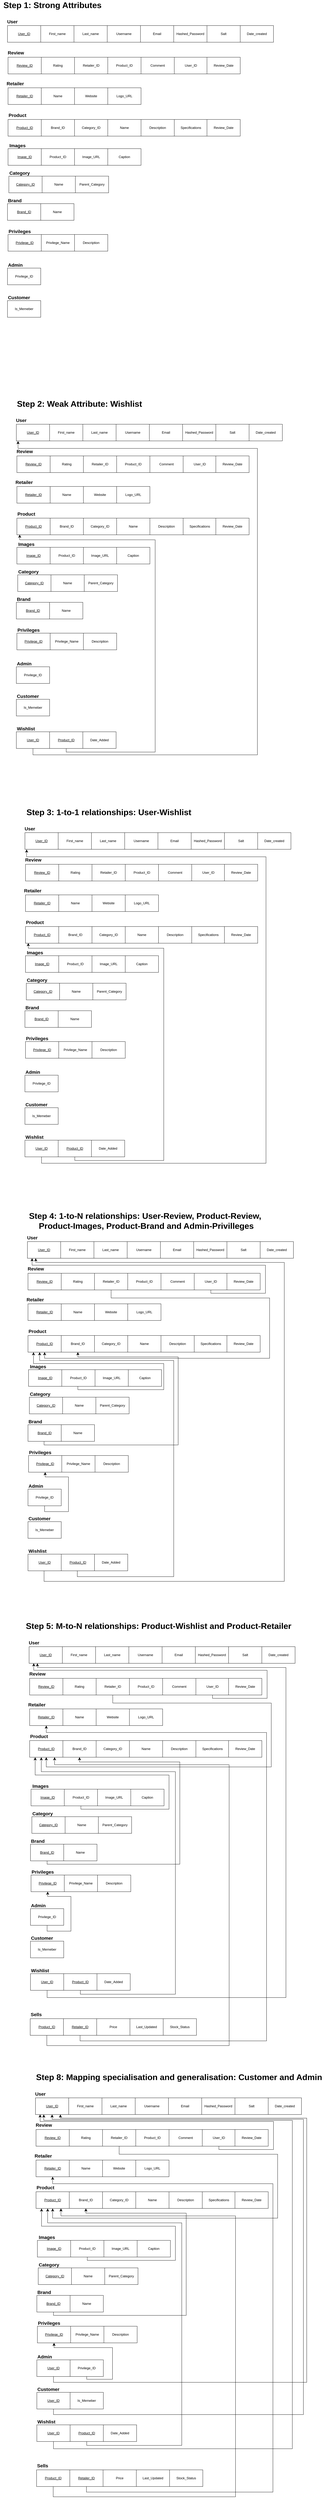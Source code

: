<mxfile version="27.0.6">
  <diagram name="Page-1" id="7F6oa7Sf9m-oPaY8IiI6">
    <mxGraphModel grid="0" page="0" gridSize="10" guides="1" tooltips="1" connect="1" arrows="1" fold="1" pageScale="1" pageWidth="850" pageHeight="1100" math="0" shadow="0">
      <root>
        <mxCell id="0" />
        <mxCell id="1" parent="0" />
        <mxCell id="ztK6fYnErQ94AF5k2fzQ-48" value="" style="group" connectable="0" vertex="1" parent="1">
          <mxGeometry x="12" y="-155" width="841" height="86" as="geometry" />
        </mxCell>
        <mxCell id="ztK6fYnErQ94AF5k2fzQ-8" value="&lt;u&gt;Review_ID&lt;/u&gt;" style="rounded=0;whiteSpace=wrap;html=1;" vertex="1" parent="ztK6fYnErQ94AF5k2fzQ-48">
          <mxGeometry x="3" y="26" width="120" height="60" as="geometry" />
        </mxCell>
        <mxCell id="ztK6fYnErQ94AF5k2fzQ-9" value="Rating" style="rounded=0;whiteSpace=wrap;html=1;" vertex="1" parent="ztK6fYnErQ94AF5k2fzQ-48">
          <mxGeometry x="123" y="26" width="120" height="60" as="geometry" />
        </mxCell>
        <mxCell id="ztK6fYnErQ94AF5k2fzQ-10" value="Retailer_ID" style="rounded=0;whiteSpace=wrap;html=1;" vertex="1" parent="ztK6fYnErQ94AF5k2fzQ-48">
          <mxGeometry x="243" y="26" width="120" height="60" as="geometry" />
        </mxCell>
        <mxCell id="ztK6fYnErQ94AF5k2fzQ-11" value="Product_ID" style="rounded=0;whiteSpace=wrap;html=1;" vertex="1" parent="ztK6fYnErQ94AF5k2fzQ-48">
          <mxGeometry x="363" y="26" width="120" height="60" as="geometry" />
        </mxCell>
        <mxCell id="ztK6fYnErQ94AF5k2fzQ-12" value="Comment" style="rounded=0;whiteSpace=wrap;html=1;" vertex="1" parent="ztK6fYnErQ94AF5k2fzQ-48">
          <mxGeometry x="483" y="26" width="120" height="60" as="geometry" />
        </mxCell>
        <mxCell id="ztK6fYnErQ94AF5k2fzQ-13" value="User_ID" style="rounded=0;whiteSpace=wrap;html=1;" vertex="1" parent="ztK6fYnErQ94AF5k2fzQ-48">
          <mxGeometry x="603" y="26" width="120" height="60" as="geometry" />
        </mxCell>
        <mxCell id="ztK6fYnErQ94AF5k2fzQ-14" value="Review_Date" style="rounded=0;whiteSpace=wrap;html=1;" vertex="1" parent="ztK6fYnErQ94AF5k2fzQ-48">
          <mxGeometry x="721" y="26" width="120" height="60" as="geometry" />
        </mxCell>
        <mxCell id="ztK6fYnErQ94AF5k2fzQ-41" value="&lt;span style=&quot;font-size: 17px;&quot;&gt;&lt;b&gt;Review&lt;/b&gt;&lt;/span&gt;" style="text;html=1;align=left;verticalAlign=middle;whiteSpace=wrap;rounded=0;" vertex="1" parent="ztK6fYnErQ94AF5k2fzQ-48">
          <mxGeometry width="110" height="21" as="geometry" />
        </mxCell>
        <mxCell id="ztK6fYnErQ94AF5k2fzQ-49" value="" style="group" connectable="0" vertex="1" parent="1">
          <mxGeometry x="15" y="-44" width="480" height="85" as="geometry" />
        </mxCell>
        <mxCell id="ztK6fYnErQ94AF5k2fzQ-16" value="&lt;u&gt;Retailer_ID&lt;/u&gt;" style="rounded=0;whiteSpace=wrap;html=1;" vertex="1" parent="ztK6fYnErQ94AF5k2fzQ-49">
          <mxGeometry y="25" width="120" height="60" as="geometry" />
        </mxCell>
        <mxCell id="ztK6fYnErQ94AF5k2fzQ-17" value="Name" style="rounded=0;whiteSpace=wrap;html=1;" vertex="1" parent="ztK6fYnErQ94AF5k2fzQ-49">
          <mxGeometry x="120" y="25" width="120" height="60" as="geometry" />
        </mxCell>
        <mxCell id="ztK6fYnErQ94AF5k2fzQ-18" value="Website" style="rounded=0;whiteSpace=wrap;html=1;" vertex="1" parent="ztK6fYnErQ94AF5k2fzQ-49">
          <mxGeometry x="240" y="25" width="120" height="60" as="geometry" />
        </mxCell>
        <mxCell id="ztK6fYnErQ94AF5k2fzQ-19" value="Logo_URL" style="rounded=0;whiteSpace=wrap;html=1;" vertex="1" parent="ztK6fYnErQ94AF5k2fzQ-49">
          <mxGeometry x="360" y="25" width="120" height="60" as="geometry" />
        </mxCell>
        <mxCell id="ztK6fYnErQ94AF5k2fzQ-42" value="&lt;span style=&quot;font-size: 17px;&quot;&gt;&lt;b&gt;Retailer&lt;/b&gt;&lt;/span&gt;" style="text;html=1;align=left;verticalAlign=middle;whiteSpace=wrap;rounded=0;" vertex="1" parent="ztK6fYnErQ94AF5k2fzQ-49">
          <mxGeometry x="-7" width="110" height="21" as="geometry" />
        </mxCell>
        <mxCell id="ztK6fYnErQ94AF5k2fzQ-50" value="" style="group" connectable="0" vertex="1" parent="1">
          <mxGeometry x="15" y="70" width="838" height="85" as="geometry" />
        </mxCell>
        <mxCell id="ztK6fYnErQ94AF5k2fzQ-22" value="&lt;u&gt;Product_ID&lt;/u&gt;" style="rounded=0;whiteSpace=wrap;html=1;" vertex="1" parent="ztK6fYnErQ94AF5k2fzQ-50">
          <mxGeometry y="25" width="120" height="60" as="geometry" />
        </mxCell>
        <mxCell id="ztK6fYnErQ94AF5k2fzQ-23" value="Brand_ID" style="rounded=0;whiteSpace=wrap;html=1;" vertex="1" parent="ztK6fYnErQ94AF5k2fzQ-50">
          <mxGeometry x="120" y="25" width="120" height="60" as="geometry" />
        </mxCell>
        <mxCell id="ztK6fYnErQ94AF5k2fzQ-24" value="Category_ID" style="rounded=0;whiteSpace=wrap;html=1;" vertex="1" parent="ztK6fYnErQ94AF5k2fzQ-50">
          <mxGeometry x="240" y="25" width="120" height="60" as="geometry" />
        </mxCell>
        <mxCell id="ztK6fYnErQ94AF5k2fzQ-25" value="Name" style="rounded=0;whiteSpace=wrap;html=1;" vertex="1" parent="ztK6fYnErQ94AF5k2fzQ-50">
          <mxGeometry x="360" y="25" width="120" height="60" as="geometry" />
        </mxCell>
        <mxCell id="ztK6fYnErQ94AF5k2fzQ-26" value="Description" style="rounded=0;whiteSpace=wrap;html=1;" vertex="1" parent="ztK6fYnErQ94AF5k2fzQ-50">
          <mxGeometry x="480" y="25" width="120" height="60" as="geometry" />
        </mxCell>
        <mxCell id="ztK6fYnErQ94AF5k2fzQ-27" value="Specifications" style="rounded=0;whiteSpace=wrap;html=1;" vertex="1" parent="ztK6fYnErQ94AF5k2fzQ-50">
          <mxGeometry x="600" y="25" width="120" height="60" as="geometry" />
        </mxCell>
        <mxCell id="ztK6fYnErQ94AF5k2fzQ-28" value="Review_Date" style="rounded=0;whiteSpace=wrap;html=1;" vertex="1" parent="ztK6fYnErQ94AF5k2fzQ-50">
          <mxGeometry x="718" y="25" width="120" height="60" as="geometry" />
        </mxCell>
        <mxCell id="ztK6fYnErQ94AF5k2fzQ-43" value="&lt;span style=&quot;font-size: 17px;&quot;&gt;&lt;b&gt;Product&lt;/b&gt;&lt;/span&gt;" style="text;html=1;align=left;verticalAlign=middle;whiteSpace=wrap;rounded=0;" vertex="1" parent="ztK6fYnErQ94AF5k2fzQ-50">
          <mxGeometry width="110" height="21" as="geometry" />
        </mxCell>
        <mxCell id="ztK6fYnErQ94AF5k2fzQ-51" value="" style="group" connectable="0" vertex="1" parent="1">
          <mxGeometry x="15" y="179" width="480" height="81" as="geometry" />
        </mxCell>
        <mxCell id="ztK6fYnErQ94AF5k2fzQ-30" value="&lt;u&gt;Image_ID&lt;/u&gt;" style="rounded=0;whiteSpace=wrap;html=1;" vertex="1" parent="ztK6fYnErQ94AF5k2fzQ-51">
          <mxGeometry y="21" width="120" height="60" as="geometry" />
        </mxCell>
        <mxCell id="ztK6fYnErQ94AF5k2fzQ-31" value="Product_ID" style="rounded=0;whiteSpace=wrap;html=1;" vertex="1" parent="ztK6fYnErQ94AF5k2fzQ-51">
          <mxGeometry x="120" y="21" width="120" height="60" as="geometry" />
        </mxCell>
        <mxCell id="ztK6fYnErQ94AF5k2fzQ-32" value="Image_URL" style="rounded=0;whiteSpace=wrap;html=1;" vertex="1" parent="ztK6fYnErQ94AF5k2fzQ-51">
          <mxGeometry x="240" y="21" width="120" height="60" as="geometry" />
        </mxCell>
        <mxCell id="ztK6fYnErQ94AF5k2fzQ-33" value="Caption" style="rounded=0;whiteSpace=wrap;html=1;" vertex="1" parent="ztK6fYnErQ94AF5k2fzQ-51">
          <mxGeometry x="360" y="21" width="120" height="60" as="geometry" />
        </mxCell>
        <mxCell id="ztK6fYnErQ94AF5k2fzQ-44" value="&lt;span style=&quot;font-size: 17px;&quot;&gt;&lt;b&gt;Images&lt;/b&gt;&lt;/span&gt;" style="text;html=1;align=left;verticalAlign=middle;whiteSpace=wrap;rounded=0;" vertex="1" parent="ztK6fYnErQ94AF5k2fzQ-51">
          <mxGeometry x="3" width="110" height="21" as="geometry" />
        </mxCell>
        <mxCell id="ztK6fYnErQ94AF5k2fzQ-52" value="" style="group" connectable="0" vertex="1" parent="1">
          <mxGeometry x="18" y="278" width="360" height="81" as="geometry" />
        </mxCell>
        <mxCell id="ztK6fYnErQ94AF5k2fzQ-34" value="&lt;u&gt;Category_ID&lt;/u&gt;" style="rounded=0;whiteSpace=wrap;html=1;" vertex="1" parent="ztK6fYnErQ94AF5k2fzQ-52">
          <mxGeometry y="21" width="120" height="60" as="geometry" />
        </mxCell>
        <mxCell id="ztK6fYnErQ94AF5k2fzQ-35" value="Name" style="rounded=0;whiteSpace=wrap;html=1;" vertex="1" parent="ztK6fYnErQ94AF5k2fzQ-52">
          <mxGeometry x="120" y="21" width="120" height="60" as="geometry" />
        </mxCell>
        <mxCell id="ztK6fYnErQ94AF5k2fzQ-36" value="Parent_Category" style="rounded=0;whiteSpace=wrap;html=1;" vertex="1" parent="ztK6fYnErQ94AF5k2fzQ-52">
          <mxGeometry x="240" y="21" width="120" height="60" as="geometry" />
        </mxCell>
        <mxCell id="ztK6fYnErQ94AF5k2fzQ-45" value="&lt;b&gt;&lt;font style=&quot;font-size: 17px;&quot;&gt;Category&lt;/font&gt;&lt;/b&gt;" style="text;html=1;align=left;verticalAlign=middle;whiteSpace=wrap;rounded=0;" vertex="1" parent="ztK6fYnErQ94AF5k2fzQ-52">
          <mxGeometry width="110" height="21" as="geometry" />
        </mxCell>
        <mxCell id="ztK6fYnErQ94AF5k2fzQ-53" value="" style="group" connectable="0" vertex="1" parent="1">
          <mxGeometry x="13" y="377" width="360" height="81" as="geometry" />
        </mxCell>
        <mxCell id="ztK6fYnErQ94AF5k2fzQ-54" value="&lt;u&gt;Brand_ID&lt;/u&gt;" style="rounded=0;whiteSpace=wrap;html=1;" vertex="1" parent="ztK6fYnErQ94AF5k2fzQ-53">
          <mxGeometry y="21" width="120" height="60" as="geometry" />
        </mxCell>
        <mxCell id="ztK6fYnErQ94AF5k2fzQ-55" value="Name" style="rounded=0;whiteSpace=wrap;html=1;" vertex="1" parent="ztK6fYnErQ94AF5k2fzQ-53">
          <mxGeometry x="120" y="21" width="120" height="60" as="geometry" />
        </mxCell>
        <mxCell id="ztK6fYnErQ94AF5k2fzQ-57" value="&lt;b&gt;&lt;font style=&quot;font-size: 17px;&quot;&gt;Brand&lt;/font&gt;&lt;/b&gt;" style="text;html=1;align=left;verticalAlign=middle;whiteSpace=wrap;rounded=0;" vertex="1" parent="ztK6fYnErQ94AF5k2fzQ-53">
          <mxGeometry width="110" height="21" as="geometry" />
        </mxCell>
        <mxCell id="ztK6fYnErQ94AF5k2fzQ-69" value="" style="group" connectable="0" vertex="1" parent="1">
          <mxGeometry x="10" y="-267" width="963" height="84" as="geometry" />
        </mxCell>
        <mxCell id="ztK6fYnErQ94AF5k2fzQ-68" value="Date_created" style="rounded=0;whiteSpace=wrap;html=1;" vertex="1" parent="ztK6fYnErQ94AF5k2fzQ-69">
          <mxGeometry x="843" y="24" width="120" height="60" as="geometry" />
        </mxCell>
        <mxCell id="ztK6fYnErQ94AF5k2fzQ-65" value="Hashed_Password" style="rounded=0;whiteSpace=wrap;html=1;" vertex="1" parent="ztK6fYnErQ94AF5k2fzQ-69">
          <mxGeometry x="603" y="24" width="120" height="60" as="geometry" />
        </mxCell>
        <mxCell id="ztK6fYnErQ94AF5k2fzQ-66" value="Salt" style="rounded=0;whiteSpace=wrap;html=1;" vertex="1" parent="ztK6fYnErQ94AF5k2fzQ-69">
          <mxGeometry x="723" y="24" width="120" height="60" as="geometry" />
        </mxCell>
        <mxCell id="ztK6fYnErQ94AF5k2fzQ-2" value="First_name" style="rounded=0;whiteSpace=wrap;html=1;" vertex="1" parent="ztK6fYnErQ94AF5k2fzQ-69">
          <mxGeometry x="123" y="24" width="120" height="60" as="geometry" />
        </mxCell>
        <mxCell id="ztK6fYnErQ94AF5k2fzQ-3" value="Last_name" style="rounded=0;whiteSpace=wrap;html=1;" vertex="1" parent="ztK6fYnErQ94AF5k2fzQ-69">
          <mxGeometry x="243" y="24" width="120" height="60" as="geometry" />
        </mxCell>
        <mxCell id="ztK6fYnErQ94AF5k2fzQ-4" value="Username" style="rounded=0;whiteSpace=wrap;html=1;" vertex="1" parent="ztK6fYnErQ94AF5k2fzQ-69">
          <mxGeometry x="363" y="24" width="120" height="60" as="geometry" />
        </mxCell>
        <mxCell id="ztK6fYnErQ94AF5k2fzQ-5" value="&lt;u&gt;User_ID&lt;/u&gt;" style="rounded=0;whiteSpace=wrap;html=1;" vertex="1" parent="ztK6fYnErQ94AF5k2fzQ-69">
          <mxGeometry x="3" y="24" width="120" height="60" as="geometry" />
        </mxCell>
        <mxCell id="ztK6fYnErQ94AF5k2fzQ-6" value="Email" style="rounded=0;whiteSpace=wrap;html=1;" vertex="1" parent="ztK6fYnErQ94AF5k2fzQ-69">
          <mxGeometry x="483" y="24" width="120" height="60" as="geometry" />
        </mxCell>
        <mxCell id="ztK6fYnErQ94AF5k2fzQ-39" value="&lt;b&gt;&lt;font style=&quot;font-size: 17px;&quot;&gt;User&lt;/font&gt;&lt;/b&gt;" style="text;html=1;align=left;verticalAlign=middle;whiteSpace=wrap;rounded=0;" vertex="1" parent="ztK6fYnErQ94AF5k2fzQ-69">
          <mxGeometry width="110" height="21" as="geometry" />
        </mxCell>
        <mxCell id="ztK6fYnErQ94AF5k2fzQ-70" value="" style="group" connectable="0" vertex="1" parent="1">
          <mxGeometry x="15" y="488" width="360" height="81" as="geometry" />
        </mxCell>
        <mxCell id="ztK6fYnErQ94AF5k2fzQ-71" value="&lt;u&gt;Privilege_ID&lt;/u&gt;" style="rounded=0;whiteSpace=wrap;html=1;" vertex="1" parent="ztK6fYnErQ94AF5k2fzQ-70">
          <mxGeometry y="21" width="120" height="60" as="geometry" />
        </mxCell>
        <mxCell id="ztK6fYnErQ94AF5k2fzQ-72" value="Privilege_Name" style="rounded=0;whiteSpace=wrap;html=1;" vertex="1" parent="ztK6fYnErQ94AF5k2fzQ-70">
          <mxGeometry x="120" y="21" width="120" height="60" as="geometry" />
        </mxCell>
        <mxCell id="ztK6fYnErQ94AF5k2fzQ-73" value="Description" style="rounded=0;whiteSpace=wrap;html=1;" vertex="1" parent="ztK6fYnErQ94AF5k2fzQ-70">
          <mxGeometry x="240" y="21" width="120" height="60" as="geometry" />
        </mxCell>
        <mxCell id="ztK6fYnErQ94AF5k2fzQ-74" value="&lt;span style=&quot;font-size: 17px;&quot;&gt;&lt;b&gt;Privileges&lt;/b&gt;&lt;/span&gt;" style="text;html=1;align=left;verticalAlign=middle;whiteSpace=wrap;rounded=0;" vertex="1" parent="ztK6fYnErQ94AF5k2fzQ-70">
          <mxGeometry width="110" height="21" as="geometry" />
        </mxCell>
        <mxCell id="ztK6fYnErQ94AF5k2fzQ-83" value="" style="group" connectable="0" vertex="1" parent="1">
          <mxGeometry x="13" y="609" width="120" height="81" as="geometry" />
        </mxCell>
        <mxCell id="ztK6fYnErQ94AF5k2fzQ-79" value="Privilege_ID" style="rounded=0;whiteSpace=wrap;html=1;" vertex="1" parent="ztK6fYnErQ94AF5k2fzQ-83">
          <mxGeometry y="21" width="120" height="60" as="geometry" />
        </mxCell>
        <mxCell id="ztK6fYnErQ94AF5k2fzQ-80" value="&lt;span style=&quot;font-size: 17px;&quot;&gt;&lt;b&gt;Admin&lt;/b&gt;&lt;/span&gt;" style="text;html=1;align=left;verticalAlign=middle;whiteSpace=wrap;rounded=0;" vertex="1" parent="ztK6fYnErQ94AF5k2fzQ-83">
          <mxGeometry width="110" height="21" as="geometry" />
        </mxCell>
        <mxCell id="ztK6fYnErQ94AF5k2fzQ-84" value="" style="group" connectable="0" vertex="1" parent="1">
          <mxGeometry x="13" y="726" width="120" height="81" as="geometry" />
        </mxCell>
        <mxCell id="ztK6fYnErQ94AF5k2fzQ-81" value="Is_Memeber" style="rounded=0;whiteSpace=wrap;html=1;" vertex="1" parent="ztK6fYnErQ94AF5k2fzQ-84">
          <mxGeometry y="21" width="120" height="60" as="geometry" />
        </mxCell>
        <mxCell id="ztK6fYnErQ94AF5k2fzQ-82" value="&lt;b&gt;&lt;font style=&quot;font-size: 17px;&quot;&gt;Customer&lt;/font&gt;&lt;/b&gt;" style="text;html=1;align=left;verticalAlign=middle;whiteSpace=wrap;rounded=0;" vertex="1" parent="ztK6fYnErQ94AF5k2fzQ-84">
          <mxGeometry width="110" height="21" as="geometry" />
        </mxCell>
        <mxCell id="ztK6fYnErQ94AF5k2fzQ-85" value="&lt;b&gt;&lt;font style=&quot;font-size: 30px;&quot;&gt;Step 1: Strong Attributes&lt;/font&gt;&lt;/b&gt;" style="text;html=1;align=center;verticalAlign=middle;whiteSpace=wrap;rounded=0;" vertex="1" parent="1">
          <mxGeometry x="-14" y="-332" width="379" height="30" as="geometry" />
        </mxCell>
        <mxCell id="ztK6fYnErQ94AF5k2fzQ-86" value="" style="group" connectable="0" vertex="1" parent="1">
          <mxGeometry x="44" y="1280" width="841" height="86" as="geometry" />
        </mxCell>
        <mxCell id="ztK6fYnErQ94AF5k2fzQ-87" value="&lt;u&gt;Review_ID&lt;/u&gt;" style="rounded=0;whiteSpace=wrap;html=1;" vertex="1" parent="ztK6fYnErQ94AF5k2fzQ-86">
          <mxGeometry x="3" y="26" width="120" height="60" as="geometry" />
        </mxCell>
        <mxCell id="ztK6fYnErQ94AF5k2fzQ-88" value="Rating" style="rounded=0;whiteSpace=wrap;html=1;" vertex="1" parent="ztK6fYnErQ94AF5k2fzQ-86">
          <mxGeometry x="123" y="26" width="120" height="60" as="geometry" />
        </mxCell>
        <mxCell id="ztK6fYnErQ94AF5k2fzQ-89" value="Retailer_ID" style="rounded=0;whiteSpace=wrap;html=1;" vertex="1" parent="ztK6fYnErQ94AF5k2fzQ-86">
          <mxGeometry x="243" y="26" width="120" height="60" as="geometry" />
        </mxCell>
        <mxCell id="ztK6fYnErQ94AF5k2fzQ-90" value="Product_ID" style="rounded=0;whiteSpace=wrap;html=1;" vertex="1" parent="ztK6fYnErQ94AF5k2fzQ-86">
          <mxGeometry x="363" y="26" width="120" height="60" as="geometry" />
        </mxCell>
        <mxCell id="ztK6fYnErQ94AF5k2fzQ-91" value="Comment" style="rounded=0;whiteSpace=wrap;html=1;" vertex="1" parent="ztK6fYnErQ94AF5k2fzQ-86">
          <mxGeometry x="483" y="26" width="120" height="60" as="geometry" />
        </mxCell>
        <mxCell id="ztK6fYnErQ94AF5k2fzQ-92" value="User_ID" style="rounded=0;whiteSpace=wrap;html=1;" vertex="1" parent="ztK6fYnErQ94AF5k2fzQ-86">
          <mxGeometry x="603" y="26" width="120" height="60" as="geometry" />
        </mxCell>
        <mxCell id="ztK6fYnErQ94AF5k2fzQ-93" value="Review_Date" style="rounded=0;whiteSpace=wrap;html=1;" vertex="1" parent="ztK6fYnErQ94AF5k2fzQ-86">
          <mxGeometry x="721" y="26" width="120" height="60" as="geometry" />
        </mxCell>
        <mxCell id="ztK6fYnErQ94AF5k2fzQ-94" value="&lt;span style=&quot;font-size: 17px;&quot;&gt;&lt;b&gt;Review&lt;/b&gt;&lt;/span&gt;" style="text;html=1;align=left;verticalAlign=middle;whiteSpace=wrap;rounded=0;" vertex="1" parent="ztK6fYnErQ94AF5k2fzQ-86">
          <mxGeometry width="110" height="21" as="geometry" />
        </mxCell>
        <mxCell id="ztK6fYnErQ94AF5k2fzQ-95" value="" style="group" connectable="0" vertex="1" parent="1">
          <mxGeometry x="47" y="1391" width="480" height="85" as="geometry" />
        </mxCell>
        <mxCell id="ztK6fYnErQ94AF5k2fzQ-96" value="&lt;u&gt;Retailer_ID&lt;/u&gt;" style="rounded=0;whiteSpace=wrap;html=1;" vertex="1" parent="ztK6fYnErQ94AF5k2fzQ-95">
          <mxGeometry y="25" width="120" height="60" as="geometry" />
        </mxCell>
        <mxCell id="ztK6fYnErQ94AF5k2fzQ-97" value="Name" style="rounded=0;whiteSpace=wrap;html=1;" vertex="1" parent="ztK6fYnErQ94AF5k2fzQ-95">
          <mxGeometry x="120" y="25" width="120" height="60" as="geometry" />
        </mxCell>
        <mxCell id="ztK6fYnErQ94AF5k2fzQ-98" value="Website" style="rounded=0;whiteSpace=wrap;html=1;" vertex="1" parent="ztK6fYnErQ94AF5k2fzQ-95">
          <mxGeometry x="240" y="25" width="120" height="60" as="geometry" />
        </mxCell>
        <mxCell id="ztK6fYnErQ94AF5k2fzQ-99" value="Logo_URL" style="rounded=0;whiteSpace=wrap;html=1;" vertex="1" parent="ztK6fYnErQ94AF5k2fzQ-95">
          <mxGeometry x="360" y="25" width="120" height="60" as="geometry" />
        </mxCell>
        <mxCell id="ztK6fYnErQ94AF5k2fzQ-100" value="&lt;span style=&quot;font-size: 17px;&quot;&gt;&lt;b&gt;Retailer&lt;/b&gt;&lt;/span&gt;" style="text;html=1;align=left;verticalAlign=middle;whiteSpace=wrap;rounded=0;" vertex="1" parent="ztK6fYnErQ94AF5k2fzQ-95">
          <mxGeometry x="-7" width="110" height="21" as="geometry" />
        </mxCell>
        <mxCell id="ztK6fYnErQ94AF5k2fzQ-101" value="" style="group" connectable="0" vertex="1" parent="1">
          <mxGeometry x="47" y="1505" width="838" height="85" as="geometry" />
        </mxCell>
        <mxCell id="ztK6fYnErQ94AF5k2fzQ-102" value="&lt;u&gt;Product_ID&lt;/u&gt;" style="rounded=0;whiteSpace=wrap;html=1;" vertex="1" parent="ztK6fYnErQ94AF5k2fzQ-101">
          <mxGeometry y="25" width="120" height="60" as="geometry" />
        </mxCell>
        <mxCell id="ztK6fYnErQ94AF5k2fzQ-103" value="Brand_ID" style="rounded=0;whiteSpace=wrap;html=1;" vertex="1" parent="ztK6fYnErQ94AF5k2fzQ-101">
          <mxGeometry x="120" y="25" width="120" height="60" as="geometry" />
        </mxCell>
        <mxCell id="ztK6fYnErQ94AF5k2fzQ-104" value="Category_ID" style="rounded=0;whiteSpace=wrap;html=1;" vertex="1" parent="ztK6fYnErQ94AF5k2fzQ-101">
          <mxGeometry x="240" y="25" width="120" height="60" as="geometry" />
        </mxCell>
        <mxCell id="ztK6fYnErQ94AF5k2fzQ-105" value="Name" style="rounded=0;whiteSpace=wrap;html=1;" vertex="1" parent="ztK6fYnErQ94AF5k2fzQ-101">
          <mxGeometry x="360" y="25" width="120" height="60" as="geometry" />
        </mxCell>
        <mxCell id="ztK6fYnErQ94AF5k2fzQ-106" value="Description" style="rounded=0;whiteSpace=wrap;html=1;" vertex="1" parent="ztK6fYnErQ94AF5k2fzQ-101">
          <mxGeometry x="480" y="25" width="120" height="60" as="geometry" />
        </mxCell>
        <mxCell id="ztK6fYnErQ94AF5k2fzQ-107" value="Specifications" style="rounded=0;whiteSpace=wrap;html=1;" vertex="1" parent="ztK6fYnErQ94AF5k2fzQ-101">
          <mxGeometry x="600" y="25" width="120" height="60" as="geometry" />
        </mxCell>
        <mxCell id="ztK6fYnErQ94AF5k2fzQ-108" value="Review_Date" style="rounded=0;whiteSpace=wrap;html=1;" vertex="1" parent="ztK6fYnErQ94AF5k2fzQ-101">
          <mxGeometry x="718" y="25" width="120" height="60" as="geometry" />
        </mxCell>
        <mxCell id="ztK6fYnErQ94AF5k2fzQ-109" value="&lt;span style=&quot;font-size: 17px;&quot;&gt;&lt;b&gt;Product&lt;/b&gt;&lt;/span&gt;" style="text;html=1;align=left;verticalAlign=middle;whiteSpace=wrap;rounded=0;" vertex="1" parent="ztK6fYnErQ94AF5k2fzQ-101">
          <mxGeometry width="110" height="21" as="geometry" />
        </mxCell>
        <mxCell id="ztK6fYnErQ94AF5k2fzQ-110" value="" style="group" connectable="0" vertex="1" parent="1">
          <mxGeometry x="47" y="1614" width="480" height="81" as="geometry" />
        </mxCell>
        <mxCell id="ztK6fYnErQ94AF5k2fzQ-111" value="&lt;u&gt;Image_ID&lt;/u&gt;" style="rounded=0;whiteSpace=wrap;html=1;" vertex="1" parent="ztK6fYnErQ94AF5k2fzQ-110">
          <mxGeometry y="21" width="120" height="60" as="geometry" />
        </mxCell>
        <mxCell id="ztK6fYnErQ94AF5k2fzQ-112" value="Product_ID" style="rounded=0;whiteSpace=wrap;html=1;" vertex="1" parent="ztK6fYnErQ94AF5k2fzQ-110">
          <mxGeometry x="120" y="21" width="120" height="60" as="geometry" />
        </mxCell>
        <mxCell id="ztK6fYnErQ94AF5k2fzQ-113" value="Image_URL" style="rounded=0;whiteSpace=wrap;html=1;" vertex="1" parent="ztK6fYnErQ94AF5k2fzQ-110">
          <mxGeometry x="240" y="21" width="120" height="60" as="geometry" />
        </mxCell>
        <mxCell id="ztK6fYnErQ94AF5k2fzQ-114" value="Caption" style="rounded=0;whiteSpace=wrap;html=1;" vertex="1" parent="ztK6fYnErQ94AF5k2fzQ-110">
          <mxGeometry x="360" y="21" width="120" height="60" as="geometry" />
        </mxCell>
        <mxCell id="ztK6fYnErQ94AF5k2fzQ-115" value="&lt;span style=&quot;font-size: 17px;&quot;&gt;&lt;b&gt;Images&lt;/b&gt;&lt;/span&gt;" style="text;html=1;align=left;verticalAlign=middle;whiteSpace=wrap;rounded=0;" vertex="1" parent="ztK6fYnErQ94AF5k2fzQ-110">
          <mxGeometry x="3" width="110" height="21" as="geometry" />
        </mxCell>
        <mxCell id="ztK6fYnErQ94AF5k2fzQ-116" value="" style="group" connectable="0" vertex="1" parent="1">
          <mxGeometry x="50" y="1713" width="360" height="81" as="geometry" />
        </mxCell>
        <mxCell id="ztK6fYnErQ94AF5k2fzQ-117" value="&lt;u&gt;Category_ID&lt;/u&gt;" style="rounded=0;whiteSpace=wrap;html=1;" vertex="1" parent="ztK6fYnErQ94AF5k2fzQ-116">
          <mxGeometry y="21" width="120" height="60" as="geometry" />
        </mxCell>
        <mxCell id="ztK6fYnErQ94AF5k2fzQ-118" value="Name" style="rounded=0;whiteSpace=wrap;html=1;" vertex="1" parent="ztK6fYnErQ94AF5k2fzQ-116">
          <mxGeometry x="120" y="21" width="120" height="60" as="geometry" />
        </mxCell>
        <mxCell id="ztK6fYnErQ94AF5k2fzQ-119" value="Parent_Category" style="rounded=0;whiteSpace=wrap;html=1;" vertex="1" parent="ztK6fYnErQ94AF5k2fzQ-116">
          <mxGeometry x="240" y="21" width="120" height="60" as="geometry" />
        </mxCell>
        <mxCell id="ztK6fYnErQ94AF5k2fzQ-120" value="&lt;b&gt;&lt;font style=&quot;font-size: 17px;&quot;&gt;Category&lt;/font&gt;&lt;/b&gt;" style="text;html=1;align=left;verticalAlign=middle;whiteSpace=wrap;rounded=0;" vertex="1" parent="ztK6fYnErQ94AF5k2fzQ-116">
          <mxGeometry width="110" height="21" as="geometry" />
        </mxCell>
        <mxCell id="ztK6fYnErQ94AF5k2fzQ-121" value="" style="group" connectable="0" vertex="1" parent="1">
          <mxGeometry x="45" y="1812" width="360" height="81" as="geometry" />
        </mxCell>
        <mxCell id="ztK6fYnErQ94AF5k2fzQ-122" value="&lt;u&gt;Brand_ID&lt;/u&gt;" style="rounded=0;whiteSpace=wrap;html=1;" vertex="1" parent="ztK6fYnErQ94AF5k2fzQ-121">
          <mxGeometry y="21" width="120" height="60" as="geometry" />
        </mxCell>
        <mxCell id="ztK6fYnErQ94AF5k2fzQ-123" value="Name" style="rounded=0;whiteSpace=wrap;html=1;" vertex="1" parent="ztK6fYnErQ94AF5k2fzQ-121">
          <mxGeometry x="120" y="21" width="120" height="60" as="geometry" />
        </mxCell>
        <mxCell id="ztK6fYnErQ94AF5k2fzQ-124" value="&lt;b&gt;&lt;font style=&quot;font-size: 17px;&quot;&gt;Brand&lt;/font&gt;&lt;/b&gt;" style="text;html=1;align=left;verticalAlign=middle;whiteSpace=wrap;rounded=0;" vertex="1" parent="ztK6fYnErQ94AF5k2fzQ-121">
          <mxGeometry width="110" height="21" as="geometry" />
        </mxCell>
        <mxCell id="ztK6fYnErQ94AF5k2fzQ-125" value="" style="group" connectable="0" vertex="1" parent="1">
          <mxGeometry x="42" y="1168" width="963" height="84" as="geometry" />
        </mxCell>
        <mxCell id="ztK6fYnErQ94AF5k2fzQ-126" value="Date_created" style="rounded=0;whiteSpace=wrap;html=1;" vertex="1" parent="ztK6fYnErQ94AF5k2fzQ-125">
          <mxGeometry x="843" y="24" width="120" height="60" as="geometry" />
        </mxCell>
        <mxCell id="ztK6fYnErQ94AF5k2fzQ-127" value="Hashed_Password" style="rounded=0;whiteSpace=wrap;html=1;" vertex="1" parent="ztK6fYnErQ94AF5k2fzQ-125">
          <mxGeometry x="603" y="24" width="120" height="60" as="geometry" />
        </mxCell>
        <mxCell id="ztK6fYnErQ94AF5k2fzQ-128" value="Salt" style="rounded=0;whiteSpace=wrap;html=1;" vertex="1" parent="ztK6fYnErQ94AF5k2fzQ-125">
          <mxGeometry x="723" y="24" width="120" height="60" as="geometry" />
        </mxCell>
        <mxCell id="ztK6fYnErQ94AF5k2fzQ-129" value="First_name" style="rounded=0;whiteSpace=wrap;html=1;" vertex="1" parent="ztK6fYnErQ94AF5k2fzQ-125">
          <mxGeometry x="123" y="24" width="120" height="60" as="geometry" />
        </mxCell>
        <mxCell id="ztK6fYnErQ94AF5k2fzQ-130" value="Last_name" style="rounded=0;whiteSpace=wrap;html=1;" vertex="1" parent="ztK6fYnErQ94AF5k2fzQ-125">
          <mxGeometry x="243" y="24" width="120" height="60" as="geometry" />
        </mxCell>
        <mxCell id="ztK6fYnErQ94AF5k2fzQ-131" value="Username" style="rounded=0;whiteSpace=wrap;html=1;" vertex="1" parent="ztK6fYnErQ94AF5k2fzQ-125">
          <mxGeometry x="363" y="24" width="120" height="60" as="geometry" />
        </mxCell>
        <mxCell id="ztK6fYnErQ94AF5k2fzQ-132" value="&lt;u&gt;User_ID&lt;/u&gt;" style="rounded=0;whiteSpace=wrap;html=1;" vertex="1" parent="ztK6fYnErQ94AF5k2fzQ-125">
          <mxGeometry x="3" y="24" width="120" height="60" as="geometry" />
        </mxCell>
        <mxCell id="ztK6fYnErQ94AF5k2fzQ-133" value="Email" style="rounded=0;whiteSpace=wrap;html=1;" vertex="1" parent="ztK6fYnErQ94AF5k2fzQ-125">
          <mxGeometry x="483" y="24" width="120" height="60" as="geometry" />
        </mxCell>
        <mxCell id="ztK6fYnErQ94AF5k2fzQ-134" value="&lt;b&gt;&lt;font style=&quot;font-size: 17px;&quot;&gt;User&lt;/font&gt;&lt;/b&gt;" style="text;html=1;align=left;verticalAlign=middle;whiteSpace=wrap;rounded=0;" vertex="1" parent="ztK6fYnErQ94AF5k2fzQ-125">
          <mxGeometry width="110" height="21" as="geometry" />
        </mxCell>
        <mxCell id="ztK6fYnErQ94AF5k2fzQ-135" value="" style="group" connectable="0" vertex="1" parent="1">
          <mxGeometry x="47" y="1923" width="360" height="81" as="geometry" />
        </mxCell>
        <mxCell id="ztK6fYnErQ94AF5k2fzQ-136" value="&lt;u&gt;Privilege_ID&lt;/u&gt;" style="rounded=0;whiteSpace=wrap;html=1;" vertex="1" parent="ztK6fYnErQ94AF5k2fzQ-135">
          <mxGeometry y="21" width="120" height="60" as="geometry" />
        </mxCell>
        <mxCell id="ztK6fYnErQ94AF5k2fzQ-137" value="Privilege_Name" style="rounded=0;whiteSpace=wrap;html=1;" vertex="1" parent="ztK6fYnErQ94AF5k2fzQ-135">
          <mxGeometry x="120" y="21" width="120" height="60" as="geometry" />
        </mxCell>
        <mxCell id="ztK6fYnErQ94AF5k2fzQ-138" value="Description" style="rounded=0;whiteSpace=wrap;html=1;" vertex="1" parent="ztK6fYnErQ94AF5k2fzQ-135">
          <mxGeometry x="240" y="21" width="120" height="60" as="geometry" />
        </mxCell>
        <mxCell id="ztK6fYnErQ94AF5k2fzQ-139" value="&lt;span style=&quot;font-size: 17px;&quot;&gt;&lt;b&gt;Privileges&lt;/b&gt;&lt;/span&gt;" style="text;html=1;align=left;verticalAlign=middle;whiteSpace=wrap;rounded=0;" vertex="1" parent="ztK6fYnErQ94AF5k2fzQ-135">
          <mxGeometry width="110" height="21" as="geometry" />
        </mxCell>
        <mxCell id="ztK6fYnErQ94AF5k2fzQ-140" value="" style="group" connectable="0" vertex="1" parent="1">
          <mxGeometry x="45" y="2044" width="120" height="81" as="geometry" />
        </mxCell>
        <mxCell id="ztK6fYnErQ94AF5k2fzQ-141" value="Privilege_ID" style="rounded=0;whiteSpace=wrap;html=1;" vertex="1" parent="ztK6fYnErQ94AF5k2fzQ-140">
          <mxGeometry y="21" width="120" height="60" as="geometry" />
        </mxCell>
        <mxCell id="ztK6fYnErQ94AF5k2fzQ-142" value="&lt;span style=&quot;font-size: 17px;&quot;&gt;&lt;b&gt;Admin&lt;/b&gt;&lt;/span&gt;" style="text;html=1;align=left;verticalAlign=middle;whiteSpace=wrap;rounded=0;" vertex="1" parent="ztK6fYnErQ94AF5k2fzQ-140">
          <mxGeometry width="110" height="21" as="geometry" />
        </mxCell>
        <mxCell id="ztK6fYnErQ94AF5k2fzQ-143" value="" style="group" connectable="0" vertex="1" parent="1">
          <mxGeometry x="45" y="2161" width="120" height="81" as="geometry" />
        </mxCell>
        <mxCell id="ztK6fYnErQ94AF5k2fzQ-144" value="Is_Memeber" style="rounded=0;whiteSpace=wrap;html=1;" vertex="1" parent="ztK6fYnErQ94AF5k2fzQ-143">
          <mxGeometry y="21" width="120" height="60" as="geometry" />
        </mxCell>
        <mxCell id="ztK6fYnErQ94AF5k2fzQ-145" value="&lt;b&gt;&lt;font style=&quot;font-size: 17px;&quot;&gt;Customer&lt;/font&gt;&lt;/b&gt;" style="text;html=1;align=left;verticalAlign=middle;whiteSpace=wrap;rounded=0;" vertex="1" parent="ztK6fYnErQ94AF5k2fzQ-143">
          <mxGeometry width="110" height="21" as="geometry" />
        </mxCell>
        <mxCell id="ztK6fYnErQ94AF5k2fzQ-146" value="&lt;b&gt;&lt;font style=&quot;font-size: 30px;&quot;&gt;Step 2: Weak Attribute: Wishlist&lt;/font&gt;&lt;/b&gt;" style="text;html=1;align=center;verticalAlign=middle;whiteSpace=wrap;rounded=0;" vertex="1" parent="1">
          <mxGeometry x="18" y="1103" width="510" height="30" as="geometry" />
        </mxCell>
        <mxCell id="ztK6fYnErQ94AF5k2fzQ-147" value="" style="group" connectable="0" vertex="1" parent="1">
          <mxGeometry x="45" y="2278" width="360" height="81" as="geometry" />
        </mxCell>
        <mxCell id="ztK6fYnErQ94AF5k2fzQ-148" value="&lt;u&gt;User_ID&lt;/u&gt;" style="rounded=0;whiteSpace=wrap;html=1;" vertex="1" parent="ztK6fYnErQ94AF5k2fzQ-147">
          <mxGeometry y="21" width="120" height="60" as="geometry" />
        </mxCell>
        <mxCell id="ztK6fYnErQ94AF5k2fzQ-149" value="&lt;u&gt;Product_ID&lt;/u&gt;" style="rounded=0;whiteSpace=wrap;html=1;" vertex="1" parent="ztK6fYnErQ94AF5k2fzQ-147">
          <mxGeometry x="120" y="21" width="120" height="60" as="geometry" />
        </mxCell>
        <mxCell id="ztK6fYnErQ94AF5k2fzQ-150" value="Date_Added" style="rounded=0;whiteSpace=wrap;html=1;" vertex="1" parent="ztK6fYnErQ94AF5k2fzQ-147">
          <mxGeometry x="240" y="21" width="120" height="60" as="geometry" />
        </mxCell>
        <mxCell id="ztK6fYnErQ94AF5k2fzQ-151" value="&lt;span style=&quot;font-size: 17px;&quot;&gt;&lt;b&gt;Wishlist&lt;/b&gt;&lt;/span&gt;" style="text;html=1;align=left;verticalAlign=middle;whiteSpace=wrap;rounded=0;" vertex="1" parent="ztK6fYnErQ94AF5k2fzQ-147">
          <mxGeometry width="110" height="21" as="geometry" />
        </mxCell>
        <mxCell id="ztK6fYnErQ94AF5k2fzQ-152" style="edgeStyle=orthogonalEdgeStyle;rounded=0;orthogonalLoop=1;jettySize=auto;html=1;fontSize=12;startSize=8;endSize=8;exitX=0.5;exitY=1;exitDx=0;exitDy=0;entryX=0.051;entryY=1.011;entryDx=0;entryDy=0;elbow=vertical;entryPerimeter=0;" edge="1" parent="1" source="ztK6fYnErQ94AF5k2fzQ-148" target="ztK6fYnErQ94AF5k2fzQ-132">
          <mxGeometry relative="1" as="geometry">
            <mxPoint x="71.425" y="2615.6" as="targetPoint" />
            <Array as="points">
              <mxPoint x="105" y="2382" />
              <mxPoint x="915" y="2382" />
              <mxPoint x="915" y="1279" />
              <mxPoint x="52" y="1279" />
            </Array>
          </mxGeometry>
        </mxCell>
        <mxCell id="ztK6fYnErQ94AF5k2fzQ-153" style="edgeStyle=orthogonalEdgeStyle;rounded=0;orthogonalLoop=1;jettySize=auto;html=1;fontSize=12;startSize=8;endSize=8;entryX=0.084;entryY=0.994;entryDx=0;entryDy=0;entryPerimeter=0;exitX=0.5;exitY=1;exitDx=0;exitDy=0;" edge="1" parent="1" source="ztK6fYnErQ94AF5k2fzQ-149" target="ztK6fYnErQ94AF5k2fzQ-102">
          <mxGeometry relative="1" as="geometry">
            <mxPoint x="225" y="2413.56" as="targetPoint" />
            <Array as="points">
              <mxPoint x="225" y="2372" />
              <mxPoint x="546" y="2372" />
              <mxPoint x="546" y="1608" />
              <mxPoint x="57" y="1608" />
            </Array>
          </mxGeometry>
        </mxCell>
        <mxCell id="ztK6fYnErQ94AF5k2fzQ-154" value="" style="group" connectable="0" vertex="1" parent="1">
          <mxGeometry x="75" y="2750" width="841" height="86" as="geometry" />
        </mxCell>
        <mxCell id="ztK6fYnErQ94AF5k2fzQ-155" value="&lt;u&gt;Review_ID&lt;/u&gt;" style="rounded=0;whiteSpace=wrap;html=1;" vertex="1" parent="ztK6fYnErQ94AF5k2fzQ-154">
          <mxGeometry x="3" y="26" width="120" height="60" as="geometry" />
        </mxCell>
        <mxCell id="ztK6fYnErQ94AF5k2fzQ-156" value="Rating" style="rounded=0;whiteSpace=wrap;html=1;" vertex="1" parent="ztK6fYnErQ94AF5k2fzQ-154">
          <mxGeometry x="123" y="26" width="120" height="60" as="geometry" />
        </mxCell>
        <mxCell id="ztK6fYnErQ94AF5k2fzQ-157" value="Retailer_ID" style="rounded=0;whiteSpace=wrap;html=1;" vertex="1" parent="ztK6fYnErQ94AF5k2fzQ-154">
          <mxGeometry x="243" y="26" width="120" height="60" as="geometry" />
        </mxCell>
        <mxCell id="ztK6fYnErQ94AF5k2fzQ-158" value="Product_ID" style="rounded=0;whiteSpace=wrap;html=1;" vertex="1" parent="ztK6fYnErQ94AF5k2fzQ-154">
          <mxGeometry x="363" y="26" width="120" height="60" as="geometry" />
        </mxCell>
        <mxCell id="ztK6fYnErQ94AF5k2fzQ-159" value="Comment" style="rounded=0;whiteSpace=wrap;html=1;" vertex="1" parent="ztK6fYnErQ94AF5k2fzQ-154">
          <mxGeometry x="483" y="26" width="120" height="60" as="geometry" />
        </mxCell>
        <mxCell id="ztK6fYnErQ94AF5k2fzQ-160" value="User_ID" style="rounded=0;whiteSpace=wrap;html=1;" vertex="1" parent="ztK6fYnErQ94AF5k2fzQ-154">
          <mxGeometry x="603" y="26" width="120" height="60" as="geometry" />
        </mxCell>
        <mxCell id="ztK6fYnErQ94AF5k2fzQ-161" value="Review_Date" style="rounded=0;whiteSpace=wrap;html=1;" vertex="1" parent="ztK6fYnErQ94AF5k2fzQ-154">
          <mxGeometry x="721" y="26" width="120" height="60" as="geometry" />
        </mxCell>
        <mxCell id="ztK6fYnErQ94AF5k2fzQ-162" value="&lt;span style=&quot;font-size: 17px;&quot;&gt;&lt;b&gt;Review&lt;/b&gt;&lt;/span&gt;" style="text;html=1;align=left;verticalAlign=middle;whiteSpace=wrap;rounded=0;" vertex="1" parent="ztK6fYnErQ94AF5k2fzQ-154">
          <mxGeometry width="110" height="21" as="geometry" />
        </mxCell>
        <mxCell id="ztK6fYnErQ94AF5k2fzQ-163" value="" style="group" connectable="0" vertex="1" parent="1">
          <mxGeometry x="78" y="2861" width="480" height="85" as="geometry" />
        </mxCell>
        <mxCell id="ztK6fYnErQ94AF5k2fzQ-164" value="&lt;u&gt;Retailer_ID&lt;/u&gt;" style="rounded=0;whiteSpace=wrap;html=1;" vertex="1" parent="ztK6fYnErQ94AF5k2fzQ-163">
          <mxGeometry y="25" width="120" height="60" as="geometry" />
        </mxCell>
        <mxCell id="ztK6fYnErQ94AF5k2fzQ-165" value="Name" style="rounded=0;whiteSpace=wrap;html=1;" vertex="1" parent="ztK6fYnErQ94AF5k2fzQ-163">
          <mxGeometry x="120" y="25" width="120" height="60" as="geometry" />
        </mxCell>
        <mxCell id="ztK6fYnErQ94AF5k2fzQ-166" value="Website" style="rounded=0;whiteSpace=wrap;html=1;" vertex="1" parent="ztK6fYnErQ94AF5k2fzQ-163">
          <mxGeometry x="240" y="25" width="120" height="60" as="geometry" />
        </mxCell>
        <mxCell id="ztK6fYnErQ94AF5k2fzQ-167" value="Logo_URL" style="rounded=0;whiteSpace=wrap;html=1;" vertex="1" parent="ztK6fYnErQ94AF5k2fzQ-163">
          <mxGeometry x="360" y="25" width="120" height="60" as="geometry" />
        </mxCell>
        <mxCell id="ztK6fYnErQ94AF5k2fzQ-168" value="&lt;span style=&quot;font-size: 17px;&quot;&gt;&lt;b&gt;Retailer&lt;/b&gt;&lt;/span&gt;" style="text;html=1;align=left;verticalAlign=middle;whiteSpace=wrap;rounded=0;" vertex="1" parent="ztK6fYnErQ94AF5k2fzQ-163">
          <mxGeometry x="-7" width="110" height="21" as="geometry" />
        </mxCell>
        <mxCell id="ztK6fYnErQ94AF5k2fzQ-169" value="" style="group" connectable="0" vertex="1" parent="1">
          <mxGeometry x="78" y="2975" width="838" height="85" as="geometry" />
        </mxCell>
        <mxCell id="ztK6fYnErQ94AF5k2fzQ-170" value="&lt;u&gt;Product_ID&lt;/u&gt;" style="rounded=0;whiteSpace=wrap;html=1;" vertex="1" parent="ztK6fYnErQ94AF5k2fzQ-169">
          <mxGeometry y="25" width="120" height="60" as="geometry" />
        </mxCell>
        <mxCell id="ztK6fYnErQ94AF5k2fzQ-171" value="Brand_ID" style="rounded=0;whiteSpace=wrap;html=1;" vertex="1" parent="ztK6fYnErQ94AF5k2fzQ-169">
          <mxGeometry x="120" y="25" width="120" height="60" as="geometry" />
        </mxCell>
        <mxCell id="ztK6fYnErQ94AF5k2fzQ-172" value="Category_ID" style="rounded=0;whiteSpace=wrap;html=1;" vertex="1" parent="ztK6fYnErQ94AF5k2fzQ-169">
          <mxGeometry x="240" y="25" width="120" height="60" as="geometry" />
        </mxCell>
        <mxCell id="ztK6fYnErQ94AF5k2fzQ-173" value="Name" style="rounded=0;whiteSpace=wrap;html=1;" vertex="1" parent="ztK6fYnErQ94AF5k2fzQ-169">
          <mxGeometry x="360" y="25" width="120" height="60" as="geometry" />
        </mxCell>
        <mxCell id="ztK6fYnErQ94AF5k2fzQ-174" value="Description" style="rounded=0;whiteSpace=wrap;html=1;" vertex="1" parent="ztK6fYnErQ94AF5k2fzQ-169">
          <mxGeometry x="480" y="25" width="120" height="60" as="geometry" />
        </mxCell>
        <mxCell id="ztK6fYnErQ94AF5k2fzQ-175" value="Specifications" style="rounded=0;whiteSpace=wrap;html=1;" vertex="1" parent="ztK6fYnErQ94AF5k2fzQ-169">
          <mxGeometry x="600" y="25" width="120" height="60" as="geometry" />
        </mxCell>
        <mxCell id="ztK6fYnErQ94AF5k2fzQ-176" value="Review_Date" style="rounded=0;whiteSpace=wrap;html=1;" vertex="1" parent="ztK6fYnErQ94AF5k2fzQ-169">
          <mxGeometry x="718" y="25" width="120" height="60" as="geometry" />
        </mxCell>
        <mxCell id="ztK6fYnErQ94AF5k2fzQ-177" value="&lt;span style=&quot;font-size: 17px;&quot;&gt;&lt;b&gt;Product&lt;/b&gt;&lt;/span&gt;" style="text;html=1;align=left;verticalAlign=middle;whiteSpace=wrap;rounded=0;" vertex="1" parent="ztK6fYnErQ94AF5k2fzQ-169">
          <mxGeometry width="110" height="21" as="geometry" />
        </mxCell>
        <mxCell id="ztK6fYnErQ94AF5k2fzQ-178" value="" style="group" connectable="0" vertex="1" parent="1">
          <mxGeometry x="78" y="3084" width="480" height="81" as="geometry" />
        </mxCell>
        <mxCell id="ztK6fYnErQ94AF5k2fzQ-179" value="&lt;u&gt;Image_ID&lt;/u&gt;" style="rounded=0;whiteSpace=wrap;html=1;" vertex="1" parent="ztK6fYnErQ94AF5k2fzQ-178">
          <mxGeometry y="21" width="120" height="60" as="geometry" />
        </mxCell>
        <mxCell id="ztK6fYnErQ94AF5k2fzQ-180" value="Product_ID" style="rounded=0;whiteSpace=wrap;html=1;" vertex="1" parent="ztK6fYnErQ94AF5k2fzQ-178">
          <mxGeometry x="120" y="21" width="120" height="60" as="geometry" />
        </mxCell>
        <mxCell id="ztK6fYnErQ94AF5k2fzQ-181" value="Image_URL" style="rounded=0;whiteSpace=wrap;html=1;" vertex="1" parent="ztK6fYnErQ94AF5k2fzQ-178">
          <mxGeometry x="240" y="21" width="120" height="60" as="geometry" />
        </mxCell>
        <mxCell id="ztK6fYnErQ94AF5k2fzQ-182" value="Caption" style="rounded=0;whiteSpace=wrap;html=1;" vertex="1" parent="ztK6fYnErQ94AF5k2fzQ-178">
          <mxGeometry x="360" y="21" width="120" height="60" as="geometry" />
        </mxCell>
        <mxCell id="ztK6fYnErQ94AF5k2fzQ-183" value="&lt;span style=&quot;font-size: 17px;&quot;&gt;&lt;b&gt;Images&lt;/b&gt;&lt;/span&gt;" style="text;html=1;align=left;verticalAlign=middle;whiteSpace=wrap;rounded=0;" vertex="1" parent="ztK6fYnErQ94AF5k2fzQ-178">
          <mxGeometry x="3" width="110" height="21" as="geometry" />
        </mxCell>
        <mxCell id="ztK6fYnErQ94AF5k2fzQ-184" value="" style="group" connectable="0" vertex="1" parent="1">
          <mxGeometry x="81" y="3183" width="360" height="81" as="geometry" />
        </mxCell>
        <mxCell id="ztK6fYnErQ94AF5k2fzQ-185" value="&lt;u&gt;Category_ID&lt;/u&gt;" style="rounded=0;whiteSpace=wrap;html=1;" vertex="1" parent="ztK6fYnErQ94AF5k2fzQ-184">
          <mxGeometry y="21" width="120" height="60" as="geometry" />
        </mxCell>
        <mxCell id="ztK6fYnErQ94AF5k2fzQ-186" value="Name" style="rounded=0;whiteSpace=wrap;html=1;" vertex="1" parent="ztK6fYnErQ94AF5k2fzQ-184">
          <mxGeometry x="120" y="21" width="120" height="60" as="geometry" />
        </mxCell>
        <mxCell id="ztK6fYnErQ94AF5k2fzQ-187" value="Parent_Category" style="rounded=0;whiteSpace=wrap;html=1;" vertex="1" parent="ztK6fYnErQ94AF5k2fzQ-184">
          <mxGeometry x="240" y="21" width="120" height="60" as="geometry" />
        </mxCell>
        <mxCell id="ztK6fYnErQ94AF5k2fzQ-188" value="&lt;b&gt;&lt;font style=&quot;font-size: 17px;&quot;&gt;Category&lt;/font&gt;&lt;/b&gt;" style="text;html=1;align=left;verticalAlign=middle;whiteSpace=wrap;rounded=0;" vertex="1" parent="ztK6fYnErQ94AF5k2fzQ-184">
          <mxGeometry width="110" height="21" as="geometry" />
        </mxCell>
        <mxCell id="ztK6fYnErQ94AF5k2fzQ-189" value="" style="group" connectable="0" vertex="1" parent="1">
          <mxGeometry x="76" y="3282" width="360" height="81" as="geometry" />
        </mxCell>
        <mxCell id="ztK6fYnErQ94AF5k2fzQ-190" value="&lt;u&gt;Brand_ID&lt;/u&gt;" style="rounded=0;whiteSpace=wrap;html=1;" vertex="1" parent="ztK6fYnErQ94AF5k2fzQ-189">
          <mxGeometry y="21" width="120" height="60" as="geometry" />
        </mxCell>
        <mxCell id="ztK6fYnErQ94AF5k2fzQ-191" value="Name" style="rounded=0;whiteSpace=wrap;html=1;" vertex="1" parent="ztK6fYnErQ94AF5k2fzQ-189">
          <mxGeometry x="120" y="21" width="120" height="60" as="geometry" />
        </mxCell>
        <mxCell id="ztK6fYnErQ94AF5k2fzQ-192" value="&lt;b&gt;&lt;font style=&quot;font-size: 17px;&quot;&gt;Brand&lt;/font&gt;&lt;/b&gt;" style="text;html=1;align=left;verticalAlign=middle;whiteSpace=wrap;rounded=0;" vertex="1" parent="ztK6fYnErQ94AF5k2fzQ-189">
          <mxGeometry width="110" height="21" as="geometry" />
        </mxCell>
        <mxCell id="ztK6fYnErQ94AF5k2fzQ-193" value="" style="group" connectable="0" vertex="1" parent="1">
          <mxGeometry x="73" y="2638" width="963" height="84" as="geometry" />
        </mxCell>
        <mxCell id="ztK6fYnErQ94AF5k2fzQ-194" value="Date_created" style="rounded=0;whiteSpace=wrap;html=1;" vertex="1" parent="ztK6fYnErQ94AF5k2fzQ-193">
          <mxGeometry x="843" y="24" width="120" height="60" as="geometry" />
        </mxCell>
        <mxCell id="ztK6fYnErQ94AF5k2fzQ-195" value="Hashed_Password" style="rounded=0;whiteSpace=wrap;html=1;" vertex="1" parent="ztK6fYnErQ94AF5k2fzQ-193">
          <mxGeometry x="603" y="24" width="120" height="60" as="geometry" />
        </mxCell>
        <mxCell id="ztK6fYnErQ94AF5k2fzQ-196" value="Salt" style="rounded=0;whiteSpace=wrap;html=1;" vertex="1" parent="ztK6fYnErQ94AF5k2fzQ-193">
          <mxGeometry x="723" y="24" width="120" height="60" as="geometry" />
        </mxCell>
        <mxCell id="ztK6fYnErQ94AF5k2fzQ-197" value="First_name" style="rounded=0;whiteSpace=wrap;html=1;" vertex="1" parent="ztK6fYnErQ94AF5k2fzQ-193">
          <mxGeometry x="123" y="24" width="120" height="60" as="geometry" />
        </mxCell>
        <mxCell id="ztK6fYnErQ94AF5k2fzQ-198" value="Last_name" style="rounded=0;whiteSpace=wrap;html=1;" vertex="1" parent="ztK6fYnErQ94AF5k2fzQ-193">
          <mxGeometry x="243" y="24" width="120" height="60" as="geometry" />
        </mxCell>
        <mxCell id="ztK6fYnErQ94AF5k2fzQ-199" value="Username" style="rounded=0;whiteSpace=wrap;html=1;" vertex="1" parent="ztK6fYnErQ94AF5k2fzQ-193">
          <mxGeometry x="363" y="24" width="120" height="60" as="geometry" />
        </mxCell>
        <mxCell id="ztK6fYnErQ94AF5k2fzQ-200" value="&lt;u&gt;User_ID&lt;/u&gt;" style="rounded=0;whiteSpace=wrap;html=1;" vertex="1" parent="ztK6fYnErQ94AF5k2fzQ-193">
          <mxGeometry x="3" y="24" width="120" height="60" as="geometry" />
        </mxCell>
        <mxCell id="ztK6fYnErQ94AF5k2fzQ-201" value="Email" style="rounded=0;whiteSpace=wrap;html=1;" vertex="1" parent="ztK6fYnErQ94AF5k2fzQ-193">
          <mxGeometry x="483" y="24" width="120" height="60" as="geometry" />
        </mxCell>
        <mxCell id="ztK6fYnErQ94AF5k2fzQ-202" value="&lt;b&gt;&lt;font style=&quot;font-size: 17px;&quot;&gt;User&lt;/font&gt;&lt;/b&gt;" style="text;html=1;align=left;verticalAlign=middle;whiteSpace=wrap;rounded=0;" vertex="1" parent="ztK6fYnErQ94AF5k2fzQ-193">
          <mxGeometry width="110" height="21" as="geometry" />
        </mxCell>
        <mxCell id="ztK6fYnErQ94AF5k2fzQ-203" value="" style="group" connectable="0" vertex="1" parent="1">
          <mxGeometry x="78" y="3393" width="360" height="81" as="geometry" />
        </mxCell>
        <mxCell id="ztK6fYnErQ94AF5k2fzQ-204" value="&lt;u&gt;Privilege_ID&lt;/u&gt;" style="rounded=0;whiteSpace=wrap;html=1;" vertex="1" parent="ztK6fYnErQ94AF5k2fzQ-203">
          <mxGeometry y="21" width="120" height="60" as="geometry" />
        </mxCell>
        <mxCell id="ztK6fYnErQ94AF5k2fzQ-205" value="Privilege_Name" style="rounded=0;whiteSpace=wrap;html=1;" vertex="1" parent="ztK6fYnErQ94AF5k2fzQ-203">
          <mxGeometry x="120" y="21" width="120" height="60" as="geometry" />
        </mxCell>
        <mxCell id="ztK6fYnErQ94AF5k2fzQ-206" value="Description" style="rounded=0;whiteSpace=wrap;html=1;" vertex="1" parent="ztK6fYnErQ94AF5k2fzQ-203">
          <mxGeometry x="240" y="21" width="120" height="60" as="geometry" />
        </mxCell>
        <mxCell id="ztK6fYnErQ94AF5k2fzQ-207" value="&lt;span style=&quot;font-size: 17px;&quot;&gt;&lt;b&gt;Privileges&lt;/b&gt;&lt;/span&gt;" style="text;html=1;align=left;verticalAlign=middle;whiteSpace=wrap;rounded=0;" vertex="1" parent="ztK6fYnErQ94AF5k2fzQ-203">
          <mxGeometry width="110" height="21" as="geometry" />
        </mxCell>
        <mxCell id="ztK6fYnErQ94AF5k2fzQ-208" value="" style="group" connectable="0" vertex="1" parent="1">
          <mxGeometry x="76" y="3514" width="120" height="81" as="geometry" />
        </mxCell>
        <mxCell id="ztK6fYnErQ94AF5k2fzQ-209" value="Privilege_ID" style="rounded=0;whiteSpace=wrap;html=1;" vertex="1" parent="ztK6fYnErQ94AF5k2fzQ-208">
          <mxGeometry y="21" width="120" height="60" as="geometry" />
        </mxCell>
        <mxCell id="ztK6fYnErQ94AF5k2fzQ-210" value="&lt;span style=&quot;font-size: 17px;&quot;&gt;&lt;b&gt;Admin&lt;/b&gt;&lt;/span&gt;" style="text;html=1;align=left;verticalAlign=middle;whiteSpace=wrap;rounded=0;" vertex="1" parent="ztK6fYnErQ94AF5k2fzQ-208">
          <mxGeometry width="110" height="21" as="geometry" />
        </mxCell>
        <mxCell id="ztK6fYnErQ94AF5k2fzQ-211" value="" style="group" connectable="0" vertex="1" parent="1">
          <mxGeometry x="76" y="3631" width="120" height="81" as="geometry" />
        </mxCell>
        <mxCell id="ztK6fYnErQ94AF5k2fzQ-212" value="Is_Memeber" style="rounded=0;whiteSpace=wrap;html=1;" vertex="1" parent="ztK6fYnErQ94AF5k2fzQ-211">
          <mxGeometry y="21" width="120" height="60" as="geometry" />
        </mxCell>
        <mxCell id="ztK6fYnErQ94AF5k2fzQ-213" value="&lt;b&gt;&lt;font style=&quot;font-size: 17px;&quot;&gt;Customer&lt;/font&gt;&lt;/b&gt;" style="text;html=1;align=left;verticalAlign=middle;whiteSpace=wrap;rounded=0;" vertex="1" parent="ztK6fYnErQ94AF5k2fzQ-211">
          <mxGeometry width="110" height="21" as="geometry" />
        </mxCell>
        <mxCell id="ztK6fYnErQ94AF5k2fzQ-214" value="&lt;b&gt;&lt;font style=&quot;font-size: 30px;&quot;&gt;Step 3: 1-to-1 relationships: User-Wishlist&lt;/font&gt;&lt;/b&gt;" style="text;html=1;align=center;verticalAlign=middle;whiteSpace=wrap;rounded=0;" vertex="1" parent="1">
          <mxGeometry x="49" y="2573" width="660" height="30" as="geometry" />
        </mxCell>
        <mxCell id="ztK6fYnErQ94AF5k2fzQ-215" value="" style="group" connectable="0" vertex="1" parent="1">
          <mxGeometry x="76" y="3748" width="360" height="81" as="geometry" />
        </mxCell>
        <mxCell id="ztK6fYnErQ94AF5k2fzQ-216" value="&lt;u&gt;User_ID&lt;/u&gt;" style="rounded=0;whiteSpace=wrap;html=1;" vertex="1" parent="ztK6fYnErQ94AF5k2fzQ-215">
          <mxGeometry y="21" width="120" height="60" as="geometry" />
        </mxCell>
        <mxCell id="ztK6fYnErQ94AF5k2fzQ-217" value="&lt;u&gt;Product_ID&lt;/u&gt;" style="rounded=0;whiteSpace=wrap;html=1;" vertex="1" parent="ztK6fYnErQ94AF5k2fzQ-215">
          <mxGeometry x="120" y="21" width="120" height="60" as="geometry" />
        </mxCell>
        <mxCell id="ztK6fYnErQ94AF5k2fzQ-218" value="Date_Added" style="rounded=0;whiteSpace=wrap;html=1;" vertex="1" parent="ztK6fYnErQ94AF5k2fzQ-215">
          <mxGeometry x="240" y="21" width="120" height="60" as="geometry" />
        </mxCell>
        <mxCell id="ztK6fYnErQ94AF5k2fzQ-219" value="&lt;span style=&quot;font-size: 17px;&quot;&gt;&lt;b&gt;Wishlist&lt;/b&gt;&lt;/span&gt;" style="text;html=1;align=left;verticalAlign=middle;whiteSpace=wrap;rounded=0;" vertex="1" parent="ztK6fYnErQ94AF5k2fzQ-215">
          <mxGeometry width="110" height="21" as="geometry" />
        </mxCell>
        <mxCell id="ztK6fYnErQ94AF5k2fzQ-220" style="edgeStyle=orthogonalEdgeStyle;rounded=0;orthogonalLoop=1;jettySize=auto;html=1;fontSize=12;startSize=8;endSize=8;exitX=0.5;exitY=1;exitDx=0;exitDy=0;entryX=0.051;entryY=1.011;entryDx=0;entryDy=0;elbow=vertical;entryPerimeter=0;" edge="1" parent="1" source="ztK6fYnErQ94AF5k2fzQ-216" target="ztK6fYnErQ94AF5k2fzQ-200">
          <mxGeometry relative="1" as="geometry">
            <mxPoint x="102.425" y="4085.6" as="targetPoint" />
            <Array as="points">
              <mxPoint x="136" y="3852" />
              <mxPoint x="946" y="3852" />
              <mxPoint x="946" y="2749" />
              <mxPoint x="83" y="2749" />
            </Array>
          </mxGeometry>
        </mxCell>
        <mxCell id="ztK6fYnErQ94AF5k2fzQ-221" style="edgeStyle=orthogonalEdgeStyle;rounded=0;orthogonalLoop=1;jettySize=auto;html=1;fontSize=12;startSize=8;endSize=8;entryX=0.084;entryY=0.994;entryDx=0;entryDy=0;entryPerimeter=0;exitX=0.5;exitY=1;exitDx=0;exitDy=0;" edge="1" parent="1" source="ztK6fYnErQ94AF5k2fzQ-217" target="ztK6fYnErQ94AF5k2fzQ-170">
          <mxGeometry relative="1" as="geometry">
            <mxPoint x="256" y="3883.56" as="targetPoint" />
            <Array as="points">
              <mxPoint x="256" y="3842" />
              <mxPoint x="577" y="3842" />
              <mxPoint x="577" y="3078" />
              <mxPoint x="88" y="3078" />
            </Array>
          </mxGeometry>
        </mxCell>
        <mxCell id="ztK6fYnErQ94AF5k2fzQ-222" value="" style="group" connectable="0" vertex="1" parent="1">
          <mxGeometry x="84" y="4222" width="841" height="86" as="geometry" />
        </mxCell>
        <mxCell id="ztK6fYnErQ94AF5k2fzQ-223" value="&lt;u&gt;Review_ID&lt;/u&gt;" style="rounded=0;whiteSpace=wrap;html=1;" vertex="1" parent="ztK6fYnErQ94AF5k2fzQ-222">
          <mxGeometry x="3" y="26" width="120" height="60" as="geometry" />
        </mxCell>
        <mxCell id="ztK6fYnErQ94AF5k2fzQ-224" value="Rating" style="rounded=0;whiteSpace=wrap;html=1;" vertex="1" parent="ztK6fYnErQ94AF5k2fzQ-222">
          <mxGeometry x="123" y="26" width="120" height="60" as="geometry" />
        </mxCell>
        <mxCell id="ztK6fYnErQ94AF5k2fzQ-225" value="Retailer_ID" style="rounded=0;whiteSpace=wrap;html=1;" vertex="1" parent="ztK6fYnErQ94AF5k2fzQ-222">
          <mxGeometry x="243" y="26" width="120" height="60" as="geometry" />
        </mxCell>
        <mxCell id="ztK6fYnErQ94AF5k2fzQ-226" value="Product_ID" style="rounded=0;whiteSpace=wrap;html=1;" vertex="1" parent="ztK6fYnErQ94AF5k2fzQ-222">
          <mxGeometry x="363" y="26" width="120" height="60" as="geometry" />
        </mxCell>
        <mxCell id="ztK6fYnErQ94AF5k2fzQ-227" value="Comment" style="rounded=0;whiteSpace=wrap;html=1;" vertex="1" parent="ztK6fYnErQ94AF5k2fzQ-222">
          <mxGeometry x="483" y="26" width="120" height="60" as="geometry" />
        </mxCell>
        <mxCell id="ztK6fYnErQ94AF5k2fzQ-228" value="User_ID" style="rounded=0;whiteSpace=wrap;html=1;" vertex="1" parent="ztK6fYnErQ94AF5k2fzQ-222">
          <mxGeometry x="603" y="26" width="120" height="60" as="geometry" />
        </mxCell>
        <mxCell id="ztK6fYnErQ94AF5k2fzQ-229" value="Review_Date" style="rounded=0;whiteSpace=wrap;html=1;" vertex="1" parent="ztK6fYnErQ94AF5k2fzQ-222">
          <mxGeometry x="721" y="26" width="120" height="60" as="geometry" />
        </mxCell>
        <mxCell id="ztK6fYnErQ94AF5k2fzQ-230" value="&lt;span style=&quot;font-size: 17px;&quot;&gt;&lt;b&gt;Review&lt;/b&gt;&lt;/span&gt;" style="text;html=1;align=left;verticalAlign=middle;whiteSpace=wrap;rounded=0;" vertex="1" parent="ztK6fYnErQ94AF5k2fzQ-222">
          <mxGeometry width="110" height="21" as="geometry" />
        </mxCell>
        <mxCell id="ztK6fYnErQ94AF5k2fzQ-231" value="" style="group" connectable="0" vertex="1" parent="1">
          <mxGeometry x="87" y="4333" width="480" height="85" as="geometry" />
        </mxCell>
        <mxCell id="ztK6fYnErQ94AF5k2fzQ-232" value="&lt;u&gt;Retailer_ID&lt;/u&gt;" style="rounded=0;whiteSpace=wrap;html=1;" vertex="1" parent="ztK6fYnErQ94AF5k2fzQ-231">
          <mxGeometry y="25" width="120" height="60" as="geometry" />
        </mxCell>
        <mxCell id="ztK6fYnErQ94AF5k2fzQ-233" value="Name" style="rounded=0;whiteSpace=wrap;html=1;" vertex="1" parent="ztK6fYnErQ94AF5k2fzQ-231">
          <mxGeometry x="120" y="25" width="120" height="60" as="geometry" />
        </mxCell>
        <mxCell id="ztK6fYnErQ94AF5k2fzQ-234" value="Website" style="rounded=0;whiteSpace=wrap;html=1;" vertex="1" parent="ztK6fYnErQ94AF5k2fzQ-231">
          <mxGeometry x="240" y="25" width="120" height="60" as="geometry" />
        </mxCell>
        <mxCell id="ztK6fYnErQ94AF5k2fzQ-235" value="Logo_URL" style="rounded=0;whiteSpace=wrap;html=1;" vertex="1" parent="ztK6fYnErQ94AF5k2fzQ-231">
          <mxGeometry x="360" y="25" width="120" height="60" as="geometry" />
        </mxCell>
        <mxCell id="ztK6fYnErQ94AF5k2fzQ-236" value="&lt;span style=&quot;font-size: 17px;&quot;&gt;&lt;b&gt;Retailer&lt;/b&gt;&lt;/span&gt;" style="text;html=1;align=left;verticalAlign=middle;whiteSpace=wrap;rounded=0;" vertex="1" parent="ztK6fYnErQ94AF5k2fzQ-231">
          <mxGeometry x="-7" width="110" height="21" as="geometry" />
        </mxCell>
        <mxCell id="ztK6fYnErQ94AF5k2fzQ-237" value="" style="group" connectable="0" vertex="1" parent="1">
          <mxGeometry x="87" y="4447" width="838" height="85" as="geometry" />
        </mxCell>
        <mxCell id="ztK6fYnErQ94AF5k2fzQ-238" value="&lt;u&gt;Product_ID&lt;/u&gt;" style="rounded=0;whiteSpace=wrap;html=1;" vertex="1" parent="ztK6fYnErQ94AF5k2fzQ-237">
          <mxGeometry y="25" width="120" height="60" as="geometry" />
        </mxCell>
        <mxCell id="ztK6fYnErQ94AF5k2fzQ-239" value="Brand_ID" style="rounded=0;whiteSpace=wrap;html=1;" vertex="1" parent="ztK6fYnErQ94AF5k2fzQ-237">
          <mxGeometry x="120" y="25" width="120" height="60" as="geometry" />
        </mxCell>
        <mxCell id="ztK6fYnErQ94AF5k2fzQ-240" value="Category_ID" style="rounded=0;whiteSpace=wrap;html=1;" vertex="1" parent="ztK6fYnErQ94AF5k2fzQ-237">
          <mxGeometry x="240" y="25" width="120" height="60" as="geometry" />
        </mxCell>
        <mxCell id="ztK6fYnErQ94AF5k2fzQ-241" value="Name" style="rounded=0;whiteSpace=wrap;html=1;" vertex="1" parent="ztK6fYnErQ94AF5k2fzQ-237">
          <mxGeometry x="360" y="25" width="120" height="60" as="geometry" />
        </mxCell>
        <mxCell id="ztK6fYnErQ94AF5k2fzQ-242" value="Description" style="rounded=0;whiteSpace=wrap;html=1;" vertex="1" parent="ztK6fYnErQ94AF5k2fzQ-237">
          <mxGeometry x="480" y="25" width="120" height="60" as="geometry" />
        </mxCell>
        <mxCell id="ztK6fYnErQ94AF5k2fzQ-243" value="Specifications" style="rounded=0;whiteSpace=wrap;html=1;" vertex="1" parent="ztK6fYnErQ94AF5k2fzQ-237">
          <mxGeometry x="600" y="25" width="120" height="60" as="geometry" />
        </mxCell>
        <mxCell id="ztK6fYnErQ94AF5k2fzQ-244" value="Review_Date" style="rounded=0;whiteSpace=wrap;html=1;" vertex="1" parent="ztK6fYnErQ94AF5k2fzQ-237">
          <mxGeometry x="718" y="25" width="120" height="60" as="geometry" />
        </mxCell>
        <mxCell id="ztK6fYnErQ94AF5k2fzQ-245" value="&lt;span style=&quot;font-size: 17px;&quot;&gt;&lt;b&gt;Product&lt;/b&gt;&lt;/span&gt;" style="text;html=1;align=left;verticalAlign=middle;whiteSpace=wrap;rounded=0;" vertex="1" parent="ztK6fYnErQ94AF5k2fzQ-237">
          <mxGeometry width="110" height="21" as="geometry" />
        </mxCell>
        <mxCell id="ztK6fYnErQ94AF5k2fzQ-246" value="" style="group" connectable="0" vertex="1" parent="1">
          <mxGeometry x="89" y="4574" width="480" height="81" as="geometry" />
        </mxCell>
        <mxCell id="ztK6fYnErQ94AF5k2fzQ-247" value="&lt;u&gt;Image_ID&lt;/u&gt;" style="rounded=0;whiteSpace=wrap;html=1;" vertex="1" parent="ztK6fYnErQ94AF5k2fzQ-246">
          <mxGeometry y="21" width="120" height="60" as="geometry" />
        </mxCell>
        <mxCell id="ztK6fYnErQ94AF5k2fzQ-248" value="Product_ID" style="rounded=0;whiteSpace=wrap;html=1;" vertex="1" parent="ztK6fYnErQ94AF5k2fzQ-246">
          <mxGeometry x="120" y="21" width="120" height="60" as="geometry" />
        </mxCell>
        <mxCell id="ztK6fYnErQ94AF5k2fzQ-249" value="Image_URL" style="rounded=0;whiteSpace=wrap;html=1;" vertex="1" parent="ztK6fYnErQ94AF5k2fzQ-246">
          <mxGeometry x="240" y="21" width="120" height="60" as="geometry" />
        </mxCell>
        <mxCell id="ztK6fYnErQ94AF5k2fzQ-250" value="Caption" style="rounded=0;whiteSpace=wrap;html=1;" vertex="1" parent="ztK6fYnErQ94AF5k2fzQ-246">
          <mxGeometry x="360" y="21" width="120" height="60" as="geometry" />
        </mxCell>
        <mxCell id="ztK6fYnErQ94AF5k2fzQ-251" value="&lt;span style=&quot;font-size: 17px;&quot;&gt;&lt;b&gt;Images&lt;/b&gt;&lt;/span&gt;" style="text;html=1;align=left;verticalAlign=middle;whiteSpace=wrap;rounded=0;" vertex="1" parent="ztK6fYnErQ94AF5k2fzQ-246">
          <mxGeometry x="3" width="110" height="21" as="geometry" />
        </mxCell>
        <mxCell id="ztK6fYnErQ94AF5k2fzQ-252" value="" style="group" connectable="0" vertex="1" parent="1">
          <mxGeometry x="92" y="4673" width="360" height="81" as="geometry" />
        </mxCell>
        <mxCell id="ztK6fYnErQ94AF5k2fzQ-253" value="&lt;u&gt;Category_ID&lt;/u&gt;" style="rounded=0;whiteSpace=wrap;html=1;" vertex="1" parent="ztK6fYnErQ94AF5k2fzQ-252">
          <mxGeometry y="21" width="120" height="60" as="geometry" />
        </mxCell>
        <mxCell id="ztK6fYnErQ94AF5k2fzQ-254" value="Name" style="rounded=0;whiteSpace=wrap;html=1;" vertex="1" parent="ztK6fYnErQ94AF5k2fzQ-252">
          <mxGeometry x="120" y="21" width="120" height="60" as="geometry" />
        </mxCell>
        <mxCell id="ztK6fYnErQ94AF5k2fzQ-255" value="Parent_Category" style="rounded=0;whiteSpace=wrap;html=1;" vertex="1" parent="ztK6fYnErQ94AF5k2fzQ-252">
          <mxGeometry x="240" y="21" width="120" height="60" as="geometry" />
        </mxCell>
        <mxCell id="ztK6fYnErQ94AF5k2fzQ-256" value="&lt;b&gt;&lt;font style=&quot;font-size: 17px;&quot;&gt;Category&lt;/font&gt;&lt;/b&gt;" style="text;html=1;align=left;verticalAlign=middle;whiteSpace=wrap;rounded=0;" vertex="1" parent="ztK6fYnErQ94AF5k2fzQ-252">
          <mxGeometry width="110" height="21" as="geometry" />
        </mxCell>
        <mxCell id="ztK6fYnErQ94AF5k2fzQ-257" value="" style="group" connectable="0" vertex="1" parent="1">
          <mxGeometry x="87" y="4772" width="360" height="81" as="geometry" />
        </mxCell>
        <mxCell id="ztK6fYnErQ94AF5k2fzQ-258" value="&lt;u&gt;Brand_ID&lt;/u&gt;" style="rounded=0;whiteSpace=wrap;html=1;" vertex="1" parent="ztK6fYnErQ94AF5k2fzQ-257">
          <mxGeometry y="21" width="120" height="60" as="geometry" />
        </mxCell>
        <mxCell id="ztK6fYnErQ94AF5k2fzQ-259" value="Name" style="rounded=0;whiteSpace=wrap;html=1;" vertex="1" parent="ztK6fYnErQ94AF5k2fzQ-257">
          <mxGeometry x="120" y="21" width="120" height="60" as="geometry" />
        </mxCell>
        <mxCell id="ztK6fYnErQ94AF5k2fzQ-260" value="&lt;b&gt;&lt;font style=&quot;font-size: 17px;&quot;&gt;Brand&lt;/font&gt;&lt;/b&gt;" style="text;html=1;align=left;verticalAlign=middle;whiteSpace=wrap;rounded=0;" vertex="1" parent="ztK6fYnErQ94AF5k2fzQ-257">
          <mxGeometry width="110" height="21" as="geometry" />
        </mxCell>
        <mxCell id="ztK6fYnErQ94AF5k2fzQ-261" value="" style="group" connectable="0" vertex="1" parent="1">
          <mxGeometry x="82" y="4110" width="963" height="84" as="geometry" />
        </mxCell>
        <mxCell id="ztK6fYnErQ94AF5k2fzQ-262" value="Date_created" style="rounded=0;whiteSpace=wrap;html=1;" vertex="1" parent="ztK6fYnErQ94AF5k2fzQ-261">
          <mxGeometry x="843" y="24" width="120" height="60" as="geometry" />
        </mxCell>
        <mxCell id="ztK6fYnErQ94AF5k2fzQ-263" value="Hashed_Password" style="rounded=0;whiteSpace=wrap;html=1;" vertex="1" parent="ztK6fYnErQ94AF5k2fzQ-261">
          <mxGeometry x="603" y="24" width="120" height="60" as="geometry" />
        </mxCell>
        <mxCell id="ztK6fYnErQ94AF5k2fzQ-264" value="Salt" style="rounded=0;whiteSpace=wrap;html=1;" vertex="1" parent="ztK6fYnErQ94AF5k2fzQ-261">
          <mxGeometry x="723" y="24" width="120" height="60" as="geometry" />
        </mxCell>
        <mxCell id="ztK6fYnErQ94AF5k2fzQ-265" value="First_name" style="rounded=0;whiteSpace=wrap;html=1;" vertex="1" parent="ztK6fYnErQ94AF5k2fzQ-261">
          <mxGeometry x="123" y="24" width="120" height="60" as="geometry" />
        </mxCell>
        <mxCell id="ztK6fYnErQ94AF5k2fzQ-266" value="Last_name" style="rounded=0;whiteSpace=wrap;html=1;" vertex="1" parent="ztK6fYnErQ94AF5k2fzQ-261">
          <mxGeometry x="243" y="24" width="120" height="60" as="geometry" />
        </mxCell>
        <mxCell id="ztK6fYnErQ94AF5k2fzQ-267" value="Username" style="rounded=0;whiteSpace=wrap;html=1;" vertex="1" parent="ztK6fYnErQ94AF5k2fzQ-261">
          <mxGeometry x="363" y="24" width="120" height="60" as="geometry" />
        </mxCell>
        <mxCell id="ztK6fYnErQ94AF5k2fzQ-268" value="&lt;u&gt;User_ID&lt;/u&gt;" style="rounded=0;whiteSpace=wrap;html=1;" vertex="1" parent="ztK6fYnErQ94AF5k2fzQ-261">
          <mxGeometry x="3" y="24" width="120" height="60" as="geometry" />
        </mxCell>
        <mxCell id="ztK6fYnErQ94AF5k2fzQ-269" value="Email" style="rounded=0;whiteSpace=wrap;html=1;" vertex="1" parent="ztK6fYnErQ94AF5k2fzQ-261">
          <mxGeometry x="483" y="24" width="120" height="60" as="geometry" />
        </mxCell>
        <mxCell id="ztK6fYnErQ94AF5k2fzQ-270" value="&lt;b&gt;&lt;font style=&quot;font-size: 17px;&quot;&gt;User&lt;/font&gt;&lt;/b&gt;" style="text;html=1;align=left;verticalAlign=middle;whiteSpace=wrap;rounded=0;" vertex="1" parent="ztK6fYnErQ94AF5k2fzQ-261">
          <mxGeometry width="110" height="21" as="geometry" />
        </mxCell>
        <mxCell id="ztK6fYnErQ94AF5k2fzQ-271" value="" style="group" connectable="0" vertex="1" parent="1">
          <mxGeometry x="89" y="4883" width="360" height="81" as="geometry" />
        </mxCell>
        <mxCell id="ztK6fYnErQ94AF5k2fzQ-272" value="&lt;u&gt;Privilege_ID&lt;/u&gt;" style="rounded=0;whiteSpace=wrap;html=1;" vertex="1" parent="ztK6fYnErQ94AF5k2fzQ-271">
          <mxGeometry y="21" width="120" height="60" as="geometry" />
        </mxCell>
        <mxCell id="ztK6fYnErQ94AF5k2fzQ-273" value="Privilege_Name" style="rounded=0;whiteSpace=wrap;html=1;" vertex="1" parent="ztK6fYnErQ94AF5k2fzQ-271">
          <mxGeometry x="120" y="21" width="120" height="60" as="geometry" />
        </mxCell>
        <mxCell id="ztK6fYnErQ94AF5k2fzQ-274" value="Description" style="rounded=0;whiteSpace=wrap;html=1;" vertex="1" parent="ztK6fYnErQ94AF5k2fzQ-271">
          <mxGeometry x="240" y="21" width="120" height="60" as="geometry" />
        </mxCell>
        <mxCell id="ztK6fYnErQ94AF5k2fzQ-275" value="&lt;span style=&quot;font-size: 17px;&quot;&gt;&lt;b&gt;Privileges&lt;/b&gt;&lt;/span&gt;" style="text;html=1;align=left;verticalAlign=middle;whiteSpace=wrap;rounded=0;" vertex="1" parent="ztK6fYnErQ94AF5k2fzQ-271">
          <mxGeometry width="110" height="21" as="geometry" />
        </mxCell>
        <mxCell id="ztK6fYnErQ94AF5k2fzQ-276" value="" style="group" connectable="0" vertex="1" parent="1">
          <mxGeometry x="87" y="5004" width="120" height="81" as="geometry" />
        </mxCell>
        <mxCell id="ztK6fYnErQ94AF5k2fzQ-277" value="Privilege_ID" style="rounded=0;whiteSpace=wrap;html=1;" vertex="1" parent="ztK6fYnErQ94AF5k2fzQ-276">
          <mxGeometry y="21" width="120" height="60" as="geometry" />
        </mxCell>
        <mxCell id="ztK6fYnErQ94AF5k2fzQ-278" value="&lt;span style=&quot;font-size: 17px;&quot;&gt;&lt;b&gt;Admin&lt;/b&gt;&lt;/span&gt;" style="text;html=1;align=left;verticalAlign=middle;whiteSpace=wrap;rounded=0;" vertex="1" parent="ztK6fYnErQ94AF5k2fzQ-276">
          <mxGeometry width="110" height="21" as="geometry" />
        </mxCell>
        <mxCell id="ztK6fYnErQ94AF5k2fzQ-279" value="" style="group" connectable="0" vertex="1" parent="1">
          <mxGeometry x="87" y="5121" width="120" height="81" as="geometry" />
        </mxCell>
        <mxCell id="ztK6fYnErQ94AF5k2fzQ-280" value="Is_Memeber" style="rounded=0;whiteSpace=wrap;html=1;" vertex="1" parent="ztK6fYnErQ94AF5k2fzQ-279">
          <mxGeometry y="21" width="120" height="60" as="geometry" />
        </mxCell>
        <mxCell id="ztK6fYnErQ94AF5k2fzQ-281" value="&lt;b&gt;&lt;font style=&quot;font-size: 17px;&quot;&gt;Customer&lt;/font&gt;&lt;/b&gt;" style="text;html=1;align=left;verticalAlign=middle;whiteSpace=wrap;rounded=0;" vertex="1" parent="ztK6fYnErQ94AF5k2fzQ-279">
          <mxGeometry width="110" height="21" as="geometry" />
        </mxCell>
        <mxCell id="ztK6fYnErQ94AF5k2fzQ-282" value="&lt;b&gt;&lt;font style=&quot;font-size: 30px;&quot;&gt;Step 4: 1-to-N relationships: User-Review, Product-Review,&amp;nbsp;&lt;/font&gt;&lt;/b&gt;&lt;div&gt;&lt;b&gt;&lt;font style=&quot;font-size: 30px;&quot;&gt;Product-Images,&amp;nbsp;&lt;/font&gt;&lt;/b&gt;&lt;b style=&quot;background-color: transparent; color: light-dark(rgb(0, 0, 0), rgb(255, 255, 255));&quot;&gt;&lt;font style=&quot;font-size: 30px;&quot;&gt;Product-Brand and Admin-Privilleges&lt;/font&gt;&lt;/b&gt;&lt;/div&gt;" style="text;html=1;align=center;verticalAlign=middle;whiteSpace=wrap;rounded=0;" vertex="1" parent="1">
          <mxGeometry x="60" y="4028" width="908" height="62" as="geometry" />
        </mxCell>
        <mxCell id="ztK6fYnErQ94AF5k2fzQ-283" value="" style="group" connectable="0" vertex="1" parent="1">
          <mxGeometry x="87" y="5238" width="360" height="81" as="geometry" />
        </mxCell>
        <mxCell id="ztK6fYnErQ94AF5k2fzQ-284" value="&lt;u&gt;User_ID&lt;/u&gt;" style="rounded=0;whiteSpace=wrap;html=1;" vertex="1" parent="ztK6fYnErQ94AF5k2fzQ-283">
          <mxGeometry y="21" width="120" height="60" as="geometry" />
        </mxCell>
        <mxCell id="ztK6fYnErQ94AF5k2fzQ-285" value="&lt;u&gt;Product_ID&lt;/u&gt;" style="rounded=0;whiteSpace=wrap;html=1;" vertex="1" parent="ztK6fYnErQ94AF5k2fzQ-283">
          <mxGeometry x="120" y="21" width="120" height="60" as="geometry" />
        </mxCell>
        <mxCell id="ztK6fYnErQ94AF5k2fzQ-286" value="Date_Added" style="rounded=0;whiteSpace=wrap;html=1;" vertex="1" parent="ztK6fYnErQ94AF5k2fzQ-283">
          <mxGeometry x="240" y="21" width="120" height="60" as="geometry" />
        </mxCell>
        <mxCell id="ztK6fYnErQ94AF5k2fzQ-287" value="&lt;span style=&quot;font-size: 17px;&quot;&gt;&lt;b&gt;Wishlist&lt;/b&gt;&lt;/span&gt;" style="text;html=1;align=left;verticalAlign=middle;whiteSpace=wrap;rounded=0;" vertex="1" parent="ztK6fYnErQ94AF5k2fzQ-283">
          <mxGeometry width="110" height="21" as="geometry" />
        </mxCell>
        <mxCell id="ztK6fYnErQ94AF5k2fzQ-288" style="edgeStyle=orthogonalEdgeStyle;rounded=0;orthogonalLoop=1;jettySize=auto;html=1;fontSize=12;startSize=8;endSize=8;exitX=0.5;exitY=1;exitDx=0;exitDy=0;entryX=0.25;entryY=1;entryDx=0;entryDy=0;elbow=vertical;" edge="1" parent="1" source="ztK6fYnErQ94AF5k2fzQ-284" target="ztK6fYnErQ94AF5k2fzQ-268">
          <mxGeometry relative="1" as="geometry">
            <mxPoint x="111.425" y="5557.6" as="targetPoint" />
            <Array as="points">
              <mxPoint x="145" y="5319" />
              <mxPoint x="145" y="5357" />
              <mxPoint x="1012" y="5357" />
              <mxPoint x="1012" y="4209" />
              <mxPoint x="115" y="4209" />
            </Array>
          </mxGeometry>
        </mxCell>
        <mxCell id="ztK6fYnErQ94AF5k2fzQ-289" style="edgeStyle=orthogonalEdgeStyle;rounded=0;orthogonalLoop=1;jettySize=auto;html=1;fontSize=12;startSize=8;endSize=8;entryX=0.35;entryY=1.004;entryDx=0;entryDy=0;entryPerimeter=0;exitX=0.5;exitY=1;exitDx=0;exitDy=0;" edge="1" parent="1" source="ztK6fYnErQ94AF5k2fzQ-285" target="ztK6fYnErQ94AF5k2fzQ-238">
          <mxGeometry relative="1" as="geometry">
            <mxPoint x="265" y="5355.56" as="targetPoint" />
            <Array as="points">
              <mxPoint x="265" y="5319" />
              <mxPoint x="265" y="5340" />
              <mxPoint x="613" y="5340" />
              <mxPoint x="613" y="4562" />
              <mxPoint x="129" y="4562" />
            </Array>
          </mxGeometry>
        </mxCell>
        <mxCell id="ztK6fYnErQ94AF5k2fzQ-290" style="edgeStyle=orthogonalEdgeStyle;rounded=0;orthogonalLoop=1;jettySize=auto;html=1;fontSize=12;startSize=8;endSize=8;entryX=0.14;entryY=0.997;entryDx=0;entryDy=0;entryPerimeter=0;exitX=0.5;exitY=1;exitDx=0;exitDy=0;" edge="1" parent="1" source="ztK6fYnErQ94AF5k2fzQ-228" target="ztK6fYnErQ94AF5k2fzQ-268">
          <mxGeometry relative="1" as="geometry">
            <mxPoint x="106.255" y="4221.382" as="targetPoint" />
            <Array as="points">
              <mxPoint x="747" y="4320" />
              <mxPoint x="944" y="4320" />
              <mxPoint x="944" y="4219" />
              <mxPoint x="102" y="4219" />
            </Array>
          </mxGeometry>
        </mxCell>
        <mxCell id="ztK6fYnErQ94AF5k2fzQ-291" style="edgeStyle=orthogonalEdgeStyle;rounded=0;orthogonalLoop=1;jettySize=auto;html=1;entryX=0.5;entryY=1;entryDx=0;entryDy=0;fontSize=12;startSize=8;endSize=8;exitX=0.5;exitY=1;exitDx=0;exitDy=0;" edge="1" parent="1" source="ztK6fYnErQ94AF5k2fzQ-225" target="ztK6fYnErQ94AF5k2fzQ-238">
          <mxGeometry relative="1" as="geometry">
            <Array as="points">
              <mxPoint x="387" y="4337" />
              <mxPoint x="959" y="4337" />
              <mxPoint x="959" y="4554" />
              <mxPoint x="147" y="4554" />
            </Array>
          </mxGeometry>
        </mxCell>
        <mxCell id="ztK6fYnErQ94AF5k2fzQ-292" style="edgeStyle=orthogonalEdgeStyle;rounded=0;orthogonalLoop=1;jettySize=auto;html=1;fontSize=12;startSize=8;endSize=8;exitX=0.5;exitY=1;exitDx=0;exitDy=0;entryX=0.166;entryY=1.004;entryDx=0;entryDy=0;entryPerimeter=0;" edge="1" parent="1" source="ztK6fYnErQ94AF5k2fzQ-248" target="ztK6fYnErQ94AF5k2fzQ-238">
          <mxGeometry relative="1" as="geometry">
            <mxPoint x="88" y="4552" as="targetPoint" />
            <Array as="points">
              <mxPoint x="267" y="4655" />
              <mxPoint x="267" y="4667" />
              <mxPoint x="577" y="4667" />
              <mxPoint x="577" y="4573" />
              <mxPoint x="107" y="4573" />
            </Array>
          </mxGeometry>
        </mxCell>
        <mxCell id="ztK6fYnErQ94AF5k2fzQ-293" style="edgeStyle=orthogonalEdgeStyle;rounded=0;orthogonalLoop=1;jettySize=auto;html=1;entryX=0.5;entryY=1;entryDx=0;entryDy=0;fontSize=12;startSize=8;endSize=8;exitX=0.5;exitY=1;exitDx=0;exitDy=0;" edge="1" parent="1" source="ztK6fYnErQ94AF5k2fzQ-258" target="ztK6fYnErQ94AF5k2fzQ-239">
          <mxGeometry relative="1" as="geometry">
            <Array as="points">
              <mxPoint x="145" y="4853" />
              <mxPoint x="145" y="4866" />
              <mxPoint x="629" y="4866" />
              <mxPoint x="629" y="4549" />
              <mxPoint x="267" y="4549" />
            </Array>
          </mxGeometry>
        </mxCell>
        <mxCell id="ztK6fYnErQ94AF5k2fzQ-294" style="edgeStyle=orthogonalEdgeStyle;rounded=0;orthogonalLoop=1;jettySize=auto;html=1;entryX=0.5;entryY=1;entryDx=0;entryDy=0;fontSize=12;startSize=8;endSize=8;" edge="1" parent="1" source="ztK6fYnErQ94AF5k2fzQ-277" target="ztK6fYnErQ94AF5k2fzQ-272">
          <mxGeometry relative="1" as="geometry">
            <Array as="points">
              <mxPoint x="147" y="5106" />
              <mxPoint x="233" y="5106" />
              <mxPoint x="233" y="4981" />
              <mxPoint x="149" y="4981" />
            </Array>
          </mxGeometry>
        </mxCell>
        <mxCell id="ztK6fYnErQ94AF5k2fzQ-295" value="" style="group" connectable="0" vertex="1" parent="1">
          <mxGeometry x="90" y="5680" width="841" height="86" as="geometry" />
        </mxCell>
        <mxCell id="ztK6fYnErQ94AF5k2fzQ-296" value="&lt;u&gt;Review_ID&lt;/u&gt;" style="rounded=0;whiteSpace=wrap;html=1;" vertex="1" parent="ztK6fYnErQ94AF5k2fzQ-295">
          <mxGeometry x="3" y="26" width="120" height="60" as="geometry" />
        </mxCell>
        <mxCell id="ztK6fYnErQ94AF5k2fzQ-297" value="Rating" style="rounded=0;whiteSpace=wrap;html=1;" vertex="1" parent="ztK6fYnErQ94AF5k2fzQ-295">
          <mxGeometry x="123" y="26" width="120" height="60" as="geometry" />
        </mxCell>
        <mxCell id="ztK6fYnErQ94AF5k2fzQ-298" value="Retailer_ID" style="rounded=0;whiteSpace=wrap;html=1;" vertex="1" parent="ztK6fYnErQ94AF5k2fzQ-295">
          <mxGeometry x="243" y="26" width="120" height="60" as="geometry" />
        </mxCell>
        <mxCell id="ztK6fYnErQ94AF5k2fzQ-299" value="Product_ID" style="rounded=0;whiteSpace=wrap;html=1;" vertex="1" parent="ztK6fYnErQ94AF5k2fzQ-295">
          <mxGeometry x="363" y="26" width="120" height="60" as="geometry" />
        </mxCell>
        <mxCell id="ztK6fYnErQ94AF5k2fzQ-300" value="Comment" style="rounded=0;whiteSpace=wrap;html=1;" vertex="1" parent="ztK6fYnErQ94AF5k2fzQ-295">
          <mxGeometry x="483" y="26" width="120" height="60" as="geometry" />
        </mxCell>
        <mxCell id="ztK6fYnErQ94AF5k2fzQ-301" value="User_ID" style="rounded=0;whiteSpace=wrap;html=1;" vertex="1" parent="ztK6fYnErQ94AF5k2fzQ-295">
          <mxGeometry x="603" y="26" width="120" height="60" as="geometry" />
        </mxCell>
        <mxCell id="ztK6fYnErQ94AF5k2fzQ-302" value="Review_Date" style="rounded=0;whiteSpace=wrap;html=1;" vertex="1" parent="ztK6fYnErQ94AF5k2fzQ-295">
          <mxGeometry x="721" y="26" width="120" height="60" as="geometry" />
        </mxCell>
        <mxCell id="ztK6fYnErQ94AF5k2fzQ-303" value="&lt;span style=&quot;font-size: 17px;&quot;&gt;&lt;b&gt;Review&lt;/b&gt;&lt;/span&gt;" style="text;html=1;align=left;verticalAlign=middle;whiteSpace=wrap;rounded=0;" vertex="1" parent="ztK6fYnErQ94AF5k2fzQ-295">
          <mxGeometry width="110" height="21" as="geometry" />
        </mxCell>
        <mxCell id="ztK6fYnErQ94AF5k2fzQ-304" value="" style="group" connectable="0" vertex="1" parent="1">
          <mxGeometry x="93" y="5791" width="480" height="85" as="geometry" />
        </mxCell>
        <mxCell id="ztK6fYnErQ94AF5k2fzQ-305" value="&lt;u&gt;Retailer_ID&lt;/u&gt;" style="rounded=0;whiteSpace=wrap;html=1;" vertex="1" parent="ztK6fYnErQ94AF5k2fzQ-304">
          <mxGeometry y="25" width="120" height="60" as="geometry" />
        </mxCell>
        <mxCell id="ztK6fYnErQ94AF5k2fzQ-306" value="Name" style="rounded=0;whiteSpace=wrap;html=1;" vertex="1" parent="ztK6fYnErQ94AF5k2fzQ-304">
          <mxGeometry x="120" y="25" width="120" height="60" as="geometry" />
        </mxCell>
        <mxCell id="ztK6fYnErQ94AF5k2fzQ-307" value="Website" style="rounded=0;whiteSpace=wrap;html=1;" vertex="1" parent="ztK6fYnErQ94AF5k2fzQ-304">
          <mxGeometry x="240" y="25" width="120" height="60" as="geometry" />
        </mxCell>
        <mxCell id="ztK6fYnErQ94AF5k2fzQ-308" value="Logo_URL" style="rounded=0;whiteSpace=wrap;html=1;" vertex="1" parent="ztK6fYnErQ94AF5k2fzQ-304">
          <mxGeometry x="360" y="25" width="120" height="60" as="geometry" />
        </mxCell>
        <mxCell id="ztK6fYnErQ94AF5k2fzQ-309" value="&lt;span style=&quot;font-size: 17px;&quot;&gt;&lt;b&gt;Retailer&lt;/b&gt;&lt;/span&gt;" style="text;html=1;align=left;verticalAlign=middle;whiteSpace=wrap;rounded=0;" vertex="1" parent="ztK6fYnErQ94AF5k2fzQ-304">
          <mxGeometry x="-7" width="110" height="21" as="geometry" />
        </mxCell>
        <mxCell id="ztK6fYnErQ94AF5k2fzQ-310" value="" style="group" connectable="0" vertex="1" parent="1">
          <mxGeometry x="93" y="5905" width="838" height="85" as="geometry" />
        </mxCell>
        <mxCell id="ztK6fYnErQ94AF5k2fzQ-311" value="&lt;u&gt;Product_ID&lt;/u&gt;" style="rounded=0;whiteSpace=wrap;html=1;" vertex="1" parent="ztK6fYnErQ94AF5k2fzQ-310">
          <mxGeometry y="25" width="120" height="60" as="geometry" />
        </mxCell>
        <mxCell id="ztK6fYnErQ94AF5k2fzQ-312" value="Brand_ID" style="rounded=0;whiteSpace=wrap;html=1;" vertex="1" parent="ztK6fYnErQ94AF5k2fzQ-310">
          <mxGeometry x="120" y="25" width="120" height="60" as="geometry" />
        </mxCell>
        <mxCell id="ztK6fYnErQ94AF5k2fzQ-313" value="Category_ID" style="rounded=0;whiteSpace=wrap;html=1;" vertex="1" parent="ztK6fYnErQ94AF5k2fzQ-310">
          <mxGeometry x="240" y="25" width="120" height="60" as="geometry" />
        </mxCell>
        <mxCell id="ztK6fYnErQ94AF5k2fzQ-314" value="Name" style="rounded=0;whiteSpace=wrap;html=1;" vertex="1" parent="ztK6fYnErQ94AF5k2fzQ-310">
          <mxGeometry x="360" y="25" width="120" height="60" as="geometry" />
        </mxCell>
        <mxCell id="ztK6fYnErQ94AF5k2fzQ-315" value="Description" style="rounded=0;whiteSpace=wrap;html=1;" vertex="1" parent="ztK6fYnErQ94AF5k2fzQ-310">
          <mxGeometry x="480" y="25" width="120" height="60" as="geometry" />
        </mxCell>
        <mxCell id="ztK6fYnErQ94AF5k2fzQ-316" value="Specifications" style="rounded=0;whiteSpace=wrap;html=1;" vertex="1" parent="ztK6fYnErQ94AF5k2fzQ-310">
          <mxGeometry x="600" y="25" width="120" height="60" as="geometry" />
        </mxCell>
        <mxCell id="ztK6fYnErQ94AF5k2fzQ-317" value="Review_Date" style="rounded=0;whiteSpace=wrap;html=1;" vertex="1" parent="ztK6fYnErQ94AF5k2fzQ-310">
          <mxGeometry x="718" y="25" width="120" height="60" as="geometry" />
        </mxCell>
        <mxCell id="ztK6fYnErQ94AF5k2fzQ-318" value="&lt;span style=&quot;font-size: 17px;&quot;&gt;&lt;b&gt;Product&lt;/b&gt;&lt;/span&gt;" style="text;html=1;align=left;verticalAlign=middle;whiteSpace=wrap;rounded=0;" vertex="1" parent="ztK6fYnErQ94AF5k2fzQ-310">
          <mxGeometry width="110" height="21" as="geometry" />
        </mxCell>
        <mxCell id="ztK6fYnErQ94AF5k2fzQ-319" value="" style="group" connectable="0" vertex="1" parent="1">
          <mxGeometry x="98" y="6084" width="480" height="81" as="geometry" />
        </mxCell>
        <mxCell id="ztK6fYnErQ94AF5k2fzQ-320" value="&lt;u&gt;Image_ID&lt;/u&gt;" style="rounded=0;whiteSpace=wrap;html=1;" vertex="1" parent="ztK6fYnErQ94AF5k2fzQ-319">
          <mxGeometry y="21" width="120" height="60" as="geometry" />
        </mxCell>
        <mxCell id="ztK6fYnErQ94AF5k2fzQ-321" value="Product_ID" style="rounded=0;whiteSpace=wrap;html=1;" vertex="1" parent="ztK6fYnErQ94AF5k2fzQ-319">
          <mxGeometry x="120" y="21" width="120" height="60" as="geometry" />
        </mxCell>
        <mxCell id="ztK6fYnErQ94AF5k2fzQ-322" value="Image_URL" style="rounded=0;whiteSpace=wrap;html=1;" vertex="1" parent="ztK6fYnErQ94AF5k2fzQ-319">
          <mxGeometry x="240" y="21" width="120" height="60" as="geometry" />
        </mxCell>
        <mxCell id="ztK6fYnErQ94AF5k2fzQ-323" value="Caption" style="rounded=0;whiteSpace=wrap;html=1;" vertex="1" parent="ztK6fYnErQ94AF5k2fzQ-319">
          <mxGeometry x="360" y="21" width="120" height="60" as="geometry" />
        </mxCell>
        <mxCell id="ztK6fYnErQ94AF5k2fzQ-324" value="&lt;span style=&quot;font-size: 17px;&quot;&gt;&lt;b&gt;Images&lt;/b&gt;&lt;/span&gt;" style="text;html=1;align=left;verticalAlign=middle;whiteSpace=wrap;rounded=0;" vertex="1" parent="ztK6fYnErQ94AF5k2fzQ-319">
          <mxGeometry x="3" width="110" height="21" as="geometry" />
        </mxCell>
        <mxCell id="ztK6fYnErQ94AF5k2fzQ-325" value="" style="group" connectable="0" vertex="1" parent="1">
          <mxGeometry x="101" y="6183" width="360" height="81" as="geometry" />
        </mxCell>
        <mxCell id="ztK6fYnErQ94AF5k2fzQ-326" value="&lt;u&gt;Category_ID&lt;/u&gt;" style="rounded=0;whiteSpace=wrap;html=1;" vertex="1" parent="ztK6fYnErQ94AF5k2fzQ-325">
          <mxGeometry y="21" width="120" height="60" as="geometry" />
        </mxCell>
        <mxCell id="ztK6fYnErQ94AF5k2fzQ-327" value="Name" style="rounded=0;whiteSpace=wrap;html=1;" vertex="1" parent="ztK6fYnErQ94AF5k2fzQ-325">
          <mxGeometry x="120" y="21" width="120" height="60" as="geometry" />
        </mxCell>
        <mxCell id="ztK6fYnErQ94AF5k2fzQ-328" value="Parent_Category" style="rounded=0;whiteSpace=wrap;html=1;" vertex="1" parent="ztK6fYnErQ94AF5k2fzQ-325">
          <mxGeometry x="240" y="21" width="120" height="60" as="geometry" />
        </mxCell>
        <mxCell id="ztK6fYnErQ94AF5k2fzQ-329" value="&lt;b&gt;&lt;font style=&quot;font-size: 17px;&quot;&gt;Category&lt;/font&gt;&lt;/b&gt;" style="text;html=1;align=left;verticalAlign=middle;whiteSpace=wrap;rounded=0;" vertex="1" parent="ztK6fYnErQ94AF5k2fzQ-325">
          <mxGeometry width="110" height="21" as="geometry" />
        </mxCell>
        <mxCell id="ztK6fYnErQ94AF5k2fzQ-330" value="" style="group" connectable="0" vertex="1" parent="1">
          <mxGeometry x="96" y="6282" width="360" height="81" as="geometry" />
        </mxCell>
        <mxCell id="ztK6fYnErQ94AF5k2fzQ-331" value="&lt;u&gt;Brand_ID&lt;/u&gt;" style="rounded=0;whiteSpace=wrap;html=1;" vertex="1" parent="ztK6fYnErQ94AF5k2fzQ-330">
          <mxGeometry y="21" width="120" height="60" as="geometry" />
        </mxCell>
        <mxCell id="ztK6fYnErQ94AF5k2fzQ-332" value="Name" style="rounded=0;whiteSpace=wrap;html=1;" vertex="1" parent="ztK6fYnErQ94AF5k2fzQ-330">
          <mxGeometry x="120" y="21" width="120" height="60" as="geometry" />
        </mxCell>
        <mxCell id="ztK6fYnErQ94AF5k2fzQ-333" value="&lt;b&gt;&lt;font style=&quot;font-size: 17px;&quot;&gt;Brand&lt;/font&gt;&lt;/b&gt;" style="text;html=1;align=left;verticalAlign=middle;whiteSpace=wrap;rounded=0;" vertex="1" parent="ztK6fYnErQ94AF5k2fzQ-330">
          <mxGeometry width="110" height="21" as="geometry" />
        </mxCell>
        <mxCell id="ztK6fYnErQ94AF5k2fzQ-334" value="" style="group" connectable="0" vertex="1" parent="1">
          <mxGeometry x="88" y="5568" width="963" height="84" as="geometry" />
        </mxCell>
        <mxCell id="ztK6fYnErQ94AF5k2fzQ-335" value="Date_created" style="rounded=0;whiteSpace=wrap;html=1;" vertex="1" parent="ztK6fYnErQ94AF5k2fzQ-334">
          <mxGeometry x="843" y="24" width="120" height="60" as="geometry" />
        </mxCell>
        <mxCell id="ztK6fYnErQ94AF5k2fzQ-336" value="Hashed_Password" style="rounded=0;whiteSpace=wrap;html=1;" vertex="1" parent="ztK6fYnErQ94AF5k2fzQ-334">
          <mxGeometry x="603" y="24" width="120" height="60" as="geometry" />
        </mxCell>
        <mxCell id="ztK6fYnErQ94AF5k2fzQ-337" value="Salt" style="rounded=0;whiteSpace=wrap;html=1;" vertex="1" parent="ztK6fYnErQ94AF5k2fzQ-334">
          <mxGeometry x="723" y="24" width="120" height="60" as="geometry" />
        </mxCell>
        <mxCell id="ztK6fYnErQ94AF5k2fzQ-338" value="First_name" style="rounded=0;whiteSpace=wrap;html=1;" vertex="1" parent="ztK6fYnErQ94AF5k2fzQ-334">
          <mxGeometry x="123" y="24" width="120" height="60" as="geometry" />
        </mxCell>
        <mxCell id="ztK6fYnErQ94AF5k2fzQ-339" value="Last_name" style="rounded=0;whiteSpace=wrap;html=1;" vertex="1" parent="ztK6fYnErQ94AF5k2fzQ-334">
          <mxGeometry x="243" y="24" width="120" height="60" as="geometry" />
        </mxCell>
        <mxCell id="ztK6fYnErQ94AF5k2fzQ-340" value="Username" style="rounded=0;whiteSpace=wrap;html=1;" vertex="1" parent="ztK6fYnErQ94AF5k2fzQ-334">
          <mxGeometry x="363" y="24" width="120" height="60" as="geometry" />
        </mxCell>
        <mxCell id="ztK6fYnErQ94AF5k2fzQ-341" value="&lt;u&gt;User_ID&lt;/u&gt;" style="rounded=0;whiteSpace=wrap;html=1;" vertex="1" parent="ztK6fYnErQ94AF5k2fzQ-334">
          <mxGeometry x="3" y="24" width="120" height="60" as="geometry" />
        </mxCell>
        <mxCell id="ztK6fYnErQ94AF5k2fzQ-342" value="Email" style="rounded=0;whiteSpace=wrap;html=1;" vertex="1" parent="ztK6fYnErQ94AF5k2fzQ-334">
          <mxGeometry x="483" y="24" width="120" height="60" as="geometry" />
        </mxCell>
        <mxCell id="ztK6fYnErQ94AF5k2fzQ-343" value="&lt;b&gt;&lt;font style=&quot;font-size: 17px;&quot;&gt;User&lt;/font&gt;&lt;/b&gt;" style="text;html=1;align=left;verticalAlign=middle;whiteSpace=wrap;rounded=0;" vertex="1" parent="ztK6fYnErQ94AF5k2fzQ-334">
          <mxGeometry width="110" height="21" as="geometry" />
        </mxCell>
        <mxCell id="ztK6fYnErQ94AF5k2fzQ-344" value="" style="group" connectable="0" vertex="1" parent="1">
          <mxGeometry x="98" y="6393" width="360" height="81" as="geometry" />
        </mxCell>
        <mxCell id="ztK6fYnErQ94AF5k2fzQ-345" value="&lt;u&gt;Privilege_ID&lt;/u&gt;" style="rounded=0;whiteSpace=wrap;html=1;" vertex="1" parent="ztK6fYnErQ94AF5k2fzQ-344">
          <mxGeometry y="21" width="120" height="60" as="geometry" />
        </mxCell>
        <mxCell id="ztK6fYnErQ94AF5k2fzQ-346" value="Privilege_Name" style="rounded=0;whiteSpace=wrap;html=1;" vertex="1" parent="ztK6fYnErQ94AF5k2fzQ-344">
          <mxGeometry x="120" y="21" width="120" height="60" as="geometry" />
        </mxCell>
        <mxCell id="ztK6fYnErQ94AF5k2fzQ-347" value="Description" style="rounded=0;whiteSpace=wrap;html=1;" vertex="1" parent="ztK6fYnErQ94AF5k2fzQ-344">
          <mxGeometry x="240" y="21" width="120" height="60" as="geometry" />
        </mxCell>
        <mxCell id="ztK6fYnErQ94AF5k2fzQ-348" value="&lt;span style=&quot;font-size: 17px;&quot;&gt;&lt;b&gt;Privileges&lt;/b&gt;&lt;/span&gt;" style="text;html=1;align=left;verticalAlign=middle;whiteSpace=wrap;rounded=0;" vertex="1" parent="ztK6fYnErQ94AF5k2fzQ-344">
          <mxGeometry width="110" height="21" as="geometry" />
        </mxCell>
        <mxCell id="ztK6fYnErQ94AF5k2fzQ-349" value="" style="group" connectable="0" vertex="1" parent="1">
          <mxGeometry x="96" y="6514" width="120" height="81" as="geometry" />
        </mxCell>
        <mxCell id="ztK6fYnErQ94AF5k2fzQ-350" value="Privilege_ID" style="rounded=0;whiteSpace=wrap;html=1;" vertex="1" parent="ztK6fYnErQ94AF5k2fzQ-349">
          <mxGeometry y="21" width="120" height="60" as="geometry" />
        </mxCell>
        <mxCell id="ztK6fYnErQ94AF5k2fzQ-351" value="&lt;span style=&quot;font-size: 17px;&quot;&gt;&lt;b&gt;Admin&lt;/b&gt;&lt;/span&gt;" style="text;html=1;align=left;verticalAlign=middle;whiteSpace=wrap;rounded=0;" vertex="1" parent="ztK6fYnErQ94AF5k2fzQ-349">
          <mxGeometry width="110" height="21" as="geometry" />
        </mxCell>
        <mxCell id="ztK6fYnErQ94AF5k2fzQ-352" value="" style="group" connectable="0" vertex="1" parent="1">
          <mxGeometry x="96" y="6631" width="120" height="81" as="geometry" />
        </mxCell>
        <mxCell id="ztK6fYnErQ94AF5k2fzQ-353" value="Is_Memeber" style="rounded=0;whiteSpace=wrap;html=1;" vertex="1" parent="ztK6fYnErQ94AF5k2fzQ-352">
          <mxGeometry y="21" width="120" height="60" as="geometry" />
        </mxCell>
        <mxCell id="ztK6fYnErQ94AF5k2fzQ-354" value="&lt;b&gt;&lt;font style=&quot;font-size: 17px;&quot;&gt;Customer&lt;/font&gt;&lt;/b&gt;" style="text;html=1;align=left;verticalAlign=middle;whiteSpace=wrap;rounded=0;" vertex="1" parent="ztK6fYnErQ94AF5k2fzQ-352">
          <mxGeometry width="110" height="21" as="geometry" />
        </mxCell>
        <mxCell id="ztK6fYnErQ94AF5k2fzQ-355" value="&lt;b&gt;&lt;font style=&quot;font-size: 30px;&quot;&gt;Step 5: M-to-N relationships: Product-Wishlist and Product-Retailer&lt;/font&gt;&lt;/b&gt;" style="text;html=1;align=center;verticalAlign=middle;whiteSpace=wrap;rounded=0;" vertex="1" parent="1">
          <mxGeometry x="66" y="5486" width="985" height="62" as="geometry" />
        </mxCell>
        <mxCell id="ztK6fYnErQ94AF5k2fzQ-356" value="" style="group" connectable="0" vertex="1" parent="1">
          <mxGeometry x="96" y="6748" width="360" height="81" as="geometry" />
        </mxCell>
        <mxCell id="ztK6fYnErQ94AF5k2fzQ-357" value="&lt;u&gt;User_ID&lt;/u&gt;" style="rounded=0;whiteSpace=wrap;html=1;" vertex="1" parent="ztK6fYnErQ94AF5k2fzQ-356">
          <mxGeometry y="21" width="120" height="60" as="geometry" />
        </mxCell>
        <mxCell id="ztK6fYnErQ94AF5k2fzQ-358" value="&lt;u&gt;Product_ID&lt;/u&gt;" style="rounded=0;whiteSpace=wrap;html=1;" vertex="1" parent="ztK6fYnErQ94AF5k2fzQ-356">
          <mxGeometry x="120" y="21" width="120" height="60" as="geometry" />
        </mxCell>
        <mxCell id="ztK6fYnErQ94AF5k2fzQ-359" value="Date_Added" style="rounded=0;whiteSpace=wrap;html=1;" vertex="1" parent="ztK6fYnErQ94AF5k2fzQ-356">
          <mxGeometry x="240" y="21" width="120" height="60" as="geometry" />
        </mxCell>
        <mxCell id="ztK6fYnErQ94AF5k2fzQ-360" value="&lt;span style=&quot;font-size: 17px;&quot;&gt;&lt;b&gt;Wishlist&lt;/b&gt;&lt;/span&gt;" style="text;html=1;align=left;verticalAlign=middle;whiteSpace=wrap;rounded=0;" vertex="1" parent="ztK6fYnErQ94AF5k2fzQ-356">
          <mxGeometry width="110" height="21" as="geometry" />
        </mxCell>
        <mxCell id="ztK6fYnErQ94AF5k2fzQ-361" style="edgeStyle=orthogonalEdgeStyle;rounded=0;orthogonalLoop=1;jettySize=auto;html=1;fontSize=12;startSize=8;endSize=8;exitX=0.5;exitY=1;exitDx=0;exitDy=0;entryX=0.25;entryY=1;entryDx=0;entryDy=0;elbow=vertical;" edge="1" parent="1" source="ztK6fYnErQ94AF5k2fzQ-357" target="ztK6fYnErQ94AF5k2fzQ-341">
          <mxGeometry relative="1" as="geometry">
            <mxPoint x="117.425" y="7015.6" as="targetPoint" />
            <Array as="points">
              <mxPoint x="156" y="6855" />
              <mxPoint x="1018" y="6855" />
              <mxPoint x="1018" y="5667" />
              <mxPoint x="121" y="5667" />
            </Array>
          </mxGeometry>
        </mxCell>
        <mxCell id="ztK6fYnErQ94AF5k2fzQ-362" style="edgeStyle=orthogonalEdgeStyle;rounded=0;orthogonalLoop=1;jettySize=auto;html=1;fontSize=12;startSize=8;endSize=8;entryX=0.35;entryY=1.004;entryDx=0;entryDy=0;entryPerimeter=0;exitX=0.5;exitY=1;exitDx=0;exitDy=0;" edge="1" parent="1" source="ztK6fYnErQ94AF5k2fzQ-358" target="ztK6fYnErQ94AF5k2fzQ-311">
          <mxGeometry relative="1" as="geometry">
            <mxPoint x="271" y="6813.56" as="targetPoint" />
            <Array as="points">
              <mxPoint x="276" y="6843" />
              <mxPoint x="619" y="6843" />
              <mxPoint x="619" y="6042" />
              <mxPoint x="135" y="6042" />
            </Array>
          </mxGeometry>
        </mxCell>
        <mxCell id="ztK6fYnErQ94AF5k2fzQ-363" style="edgeStyle=orthogonalEdgeStyle;rounded=0;orthogonalLoop=1;jettySize=auto;html=1;fontSize=12;startSize=8;endSize=8;entryX=0.14;entryY=0.997;entryDx=0;entryDy=0;entryPerimeter=0;exitX=0.5;exitY=1;exitDx=0;exitDy=0;" edge="1" parent="1" source="ztK6fYnErQ94AF5k2fzQ-301" target="ztK6fYnErQ94AF5k2fzQ-341">
          <mxGeometry relative="1" as="geometry">
            <mxPoint x="112.255" y="5679.382" as="targetPoint" />
            <Array as="points">
              <mxPoint x="753" y="5778" />
              <mxPoint x="950" y="5778" />
              <mxPoint x="950" y="5677" />
              <mxPoint x="108" y="5677" />
            </Array>
          </mxGeometry>
        </mxCell>
        <mxCell id="ztK6fYnErQ94AF5k2fzQ-364" style="edgeStyle=orthogonalEdgeStyle;rounded=0;orthogonalLoop=1;jettySize=auto;html=1;entryX=0.5;entryY=1;entryDx=0;entryDy=0;fontSize=12;startSize=8;endSize=8;exitX=0.5;exitY=1;exitDx=0;exitDy=0;" edge="1" parent="1" source="ztK6fYnErQ94AF5k2fzQ-298" target="ztK6fYnErQ94AF5k2fzQ-311">
          <mxGeometry relative="1" as="geometry">
            <Array as="points">
              <mxPoint x="393" y="5795" />
              <mxPoint x="965" y="5795" />
              <mxPoint x="965" y="6025" />
              <mxPoint x="153" y="6025" />
            </Array>
          </mxGeometry>
        </mxCell>
        <mxCell id="ztK6fYnErQ94AF5k2fzQ-365" style="edgeStyle=orthogonalEdgeStyle;rounded=0;orthogonalLoop=1;jettySize=auto;html=1;fontSize=12;startSize=8;endSize=8;exitX=0.5;exitY=1;exitDx=0;exitDy=0;entryX=0.166;entryY=1.004;entryDx=0;entryDy=0;entryPerimeter=0;" edge="1" parent="1" source="ztK6fYnErQ94AF5k2fzQ-321" target="ztK6fYnErQ94AF5k2fzQ-311">
          <mxGeometry relative="1" as="geometry">
            <mxPoint x="94" y="6010" as="targetPoint" />
            <Array as="points">
              <mxPoint x="278" y="6177" />
              <mxPoint x="596" y="6177" />
              <mxPoint x="596" y="6054" />
              <mxPoint x="113" y="6054" />
            </Array>
          </mxGeometry>
        </mxCell>
        <mxCell id="ztK6fYnErQ94AF5k2fzQ-366" style="edgeStyle=orthogonalEdgeStyle;rounded=0;orthogonalLoop=1;jettySize=auto;html=1;entryX=0.5;entryY=1;entryDx=0;entryDy=0;fontSize=12;startSize=8;endSize=8;exitX=0.5;exitY=1;exitDx=0;exitDy=0;" edge="1" parent="1" source="ztK6fYnErQ94AF5k2fzQ-331" target="ztK6fYnErQ94AF5k2fzQ-312">
          <mxGeometry relative="1" as="geometry">
            <Array as="points">
              <mxPoint x="156" y="6375" />
              <mxPoint x="635" y="6375" />
              <mxPoint x="635" y="6007" />
              <mxPoint x="273" y="6007" />
            </Array>
          </mxGeometry>
        </mxCell>
        <mxCell id="ztK6fYnErQ94AF5k2fzQ-367" style="edgeStyle=orthogonalEdgeStyle;rounded=0;orthogonalLoop=1;jettySize=auto;html=1;entryX=0.5;entryY=1;entryDx=0;entryDy=0;fontSize=12;startSize=8;endSize=8;" edge="1" parent="1" source="ztK6fYnErQ94AF5k2fzQ-350" target="ztK6fYnErQ94AF5k2fzQ-345">
          <mxGeometry relative="1" as="geometry">
            <Array as="points">
              <mxPoint x="156" y="6616" />
              <mxPoint x="242" y="6616" />
              <mxPoint x="242" y="6491" />
              <mxPoint x="158" y="6491" />
            </Array>
          </mxGeometry>
        </mxCell>
        <mxCell id="ztK6fYnErQ94AF5k2fzQ-374" value="" style="group" connectable="0" vertex="1" parent="1">
          <mxGeometry x="95" y="6906" width="600" height="85" as="geometry" />
        </mxCell>
        <mxCell id="ztK6fYnErQ94AF5k2fzQ-368" value="&lt;u&gt;Product_ID&lt;/u&gt;" style="rounded=0;whiteSpace=wrap;html=1;" vertex="1" parent="ztK6fYnErQ94AF5k2fzQ-374">
          <mxGeometry y="25" width="120" height="60" as="geometry" />
        </mxCell>
        <mxCell id="ztK6fYnErQ94AF5k2fzQ-369" value="&lt;u&gt;Retailer_ID&lt;/u&gt;" style="rounded=0;whiteSpace=wrap;html=1;" vertex="1" parent="ztK6fYnErQ94AF5k2fzQ-374">
          <mxGeometry x="120" y="25" width="120" height="60" as="geometry" />
        </mxCell>
        <mxCell id="ztK6fYnErQ94AF5k2fzQ-370" value="Price" style="rounded=0;whiteSpace=wrap;html=1;" vertex="1" parent="ztK6fYnErQ94AF5k2fzQ-374">
          <mxGeometry x="240" y="25" width="120" height="60" as="geometry" />
        </mxCell>
        <mxCell id="ztK6fYnErQ94AF5k2fzQ-371" value="Last_Updated" style="rounded=0;whiteSpace=wrap;html=1;" vertex="1" parent="ztK6fYnErQ94AF5k2fzQ-374">
          <mxGeometry x="360" y="25" width="120" height="60" as="geometry" />
        </mxCell>
        <mxCell id="ztK6fYnErQ94AF5k2fzQ-372" value="Stock_Status" style="rounded=0;whiteSpace=wrap;html=1;" vertex="1" parent="ztK6fYnErQ94AF5k2fzQ-374">
          <mxGeometry x="480" y="25" width="120" height="60" as="geometry" />
        </mxCell>
        <mxCell id="ztK6fYnErQ94AF5k2fzQ-373" value="&lt;span style=&quot;font-size: 17px;&quot;&gt;&lt;b&gt;Sells&lt;/b&gt;&lt;/span&gt;" style="text;html=1;align=left;verticalAlign=middle;whiteSpace=wrap;rounded=0;" vertex="1" parent="ztK6fYnErQ94AF5k2fzQ-374">
          <mxGeometry width="110" height="21" as="geometry" />
        </mxCell>
        <mxCell id="ztK6fYnErQ94AF5k2fzQ-375" style="edgeStyle=orthogonalEdgeStyle;rounded=0;orthogonalLoop=1;jettySize=auto;html=1;entryX=0.75;entryY=1;entryDx=0;entryDy=0;fontSize=12;startSize=8;endSize=8;exitX=0.5;exitY=1;exitDx=0;exitDy=0;" edge="1" parent="1" source="ztK6fYnErQ94AF5k2fzQ-368" target="ztK6fYnErQ94AF5k2fzQ-311">
          <mxGeometry relative="1" as="geometry">
            <Array as="points">
              <mxPoint x="155" y="7028" />
              <mxPoint x="813" y="7028" />
              <mxPoint x="813" y="6017" />
              <mxPoint x="183" y="6017" />
            </Array>
          </mxGeometry>
        </mxCell>
        <mxCell id="ztK6fYnErQ94AF5k2fzQ-376" style="edgeStyle=orthogonalEdgeStyle;rounded=0;orthogonalLoop=1;jettySize=auto;html=1;entryX=0.5;entryY=1;entryDx=0;entryDy=0;fontSize=12;startSize=8;endSize=8;" edge="1" parent="1" source="ztK6fYnErQ94AF5k2fzQ-369" target="ztK6fYnErQ94AF5k2fzQ-305">
          <mxGeometry relative="1" as="geometry">
            <Array as="points">
              <mxPoint x="275" y="7011" />
              <mxPoint x="948" y="7011" />
              <mxPoint x="948" y="5901" />
              <mxPoint x="153" y="5901" />
            </Array>
          </mxGeometry>
        </mxCell>
        <mxCell id="ztK6fYnErQ94AF5k2fzQ-377" value="" style="group" connectable="0" vertex="1" parent="1">
          <mxGeometry x="113" y="7304" width="841" height="86" as="geometry" />
        </mxCell>
        <mxCell id="ztK6fYnErQ94AF5k2fzQ-378" value="&lt;u&gt;Review_ID&lt;/u&gt;" style="rounded=0;whiteSpace=wrap;html=1;" vertex="1" parent="ztK6fYnErQ94AF5k2fzQ-377">
          <mxGeometry x="3" y="26" width="120" height="60" as="geometry" />
        </mxCell>
        <mxCell id="ztK6fYnErQ94AF5k2fzQ-379" value="Rating" style="rounded=0;whiteSpace=wrap;html=1;" vertex="1" parent="ztK6fYnErQ94AF5k2fzQ-377">
          <mxGeometry x="123" y="26" width="120" height="60" as="geometry" />
        </mxCell>
        <mxCell id="ztK6fYnErQ94AF5k2fzQ-380" value="Retailer_ID" style="rounded=0;whiteSpace=wrap;html=1;" vertex="1" parent="ztK6fYnErQ94AF5k2fzQ-377">
          <mxGeometry x="243" y="26" width="120" height="60" as="geometry" />
        </mxCell>
        <mxCell id="ztK6fYnErQ94AF5k2fzQ-381" value="Product_ID" style="rounded=0;whiteSpace=wrap;html=1;" vertex="1" parent="ztK6fYnErQ94AF5k2fzQ-377">
          <mxGeometry x="363" y="26" width="120" height="60" as="geometry" />
        </mxCell>
        <mxCell id="ztK6fYnErQ94AF5k2fzQ-382" value="Comment" style="rounded=0;whiteSpace=wrap;html=1;" vertex="1" parent="ztK6fYnErQ94AF5k2fzQ-377">
          <mxGeometry x="483" y="26" width="120" height="60" as="geometry" />
        </mxCell>
        <mxCell id="ztK6fYnErQ94AF5k2fzQ-383" value="User_ID" style="rounded=0;whiteSpace=wrap;html=1;" vertex="1" parent="ztK6fYnErQ94AF5k2fzQ-377">
          <mxGeometry x="603" y="26" width="120" height="60" as="geometry" />
        </mxCell>
        <mxCell id="ztK6fYnErQ94AF5k2fzQ-384" value="Review_Date" style="rounded=0;whiteSpace=wrap;html=1;" vertex="1" parent="ztK6fYnErQ94AF5k2fzQ-377">
          <mxGeometry x="721" y="26" width="120" height="60" as="geometry" />
        </mxCell>
        <mxCell id="ztK6fYnErQ94AF5k2fzQ-385" value="&lt;span style=&quot;font-size: 17px;&quot;&gt;&lt;b&gt;Review&lt;/b&gt;&lt;/span&gt;" style="text;html=1;align=left;verticalAlign=middle;whiteSpace=wrap;rounded=0;" vertex="1" parent="ztK6fYnErQ94AF5k2fzQ-377">
          <mxGeometry width="110" height="21" as="geometry" />
        </mxCell>
        <mxCell id="ztK6fYnErQ94AF5k2fzQ-386" value="" style="group" connectable="0" vertex="1" parent="1">
          <mxGeometry x="116" y="7415" width="480" height="85" as="geometry" />
        </mxCell>
        <mxCell id="ztK6fYnErQ94AF5k2fzQ-387" value="&lt;u&gt;Retailer_ID&lt;/u&gt;" style="rounded=0;whiteSpace=wrap;html=1;" vertex="1" parent="ztK6fYnErQ94AF5k2fzQ-386">
          <mxGeometry y="25" width="120" height="60" as="geometry" />
        </mxCell>
        <mxCell id="ztK6fYnErQ94AF5k2fzQ-388" value="Name" style="rounded=0;whiteSpace=wrap;html=1;" vertex="1" parent="ztK6fYnErQ94AF5k2fzQ-386">
          <mxGeometry x="120" y="25" width="120" height="60" as="geometry" />
        </mxCell>
        <mxCell id="ztK6fYnErQ94AF5k2fzQ-389" value="Website" style="rounded=0;whiteSpace=wrap;html=1;" vertex="1" parent="ztK6fYnErQ94AF5k2fzQ-386">
          <mxGeometry x="240" y="25" width="120" height="60" as="geometry" />
        </mxCell>
        <mxCell id="ztK6fYnErQ94AF5k2fzQ-390" value="Logo_URL" style="rounded=0;whiteSpace=wrap;html=1;" vertex="1" parent="ztK6fYnErQ94AF5k2fzQ-386">
          <mxGeometry x="360" y="25" width="120" height="60" as="geometry" />
        </mxCell>
        <mxCell id="ztK6fYnErQ94AF5k2fzQ-391" value="&lt;span style=&quot;font-size: 17px;&quot;&gt;&lt;b&gt;Retailer&lt;/b&gt;&lt;/span&gt;" style="text;html=1;align=left;verticalAlign=middle;whiteSpace=wrap;rounded=0;" vertex="1" parent="ztK6fYnErQ94AF5k2fzQ-386">
          <mxGeometry x="-7" width="110" height="21" as="geometry" />
        </mxCell>
        <mxCell id="ztK6fYnErQ94AF5k2fzQ-392" value="" style="group" connectable="0" vertex="1" parent="1">
          <mxGeometry x="116" y="7529" width="838" height="85" as="geometry" />
        </mxCell>
        <mxCell id="ztK6fYnErQ94AF5k2fzQ-393" value="&lt;u&gt;Product_ID&lt;/u&gt;" style="rounded=0;whiteSpace=wrap;html=1;" vertex="1" parent="ztK6fYnErQ94AF5k2fzQ-392">
          <mxGeometry y="25" width="120" height="60" as="geometry" />
        </mxCell>
        <mxCell id="ztK6fYnErQ94AF5k2fzQ-394" value="Brand_ID" style="rounded=0;whiteSpace=wrap;html=1;" vertex="1" parent="ztK6fYnErQ94AF5k2fzQ-392">
          <mxGeometry x="120" y="25" width="120" height="60" as="geometry" />
        </mxCell>
        <mxCell id="ztK6fYnErQ94AF5k2fzQ-395" value="Category_ID" style="rounded=0;whiteSpace=wrap;html=1;" vertex="1" parent="ztK6fYnErQ94AF5k2fzQ-392">
          <mxGeometry x="240" y="25" width="120" height="60" as="geometry" />
        </mxCell>
        <mxCell id="ztK6fYnErQ94AF5k2fzQ-396" value="Name" style="rounded=0;whiteSpace=wrap;html=1;" vertex="1" parent="ztK6fYnErQ94AF5k2fzQ-392">
          <mxGeometry x="360" y="25" width="120" height="60" as="geometry" />
        </mxCell>
        <mxCell id="ztK6fYnErQ94AF5k2fzQ-397" value="Description" style="rounded=0;whiteSpace=wrap;html=1;" vertex="1" parent="ztK6fYnErQ94AF5k2fzQ-392">
          <mxGeometry x="480" y="25" width="120" height="60" as="geometry" />
        </mxCell>
        <mxCell id="ztK6fYnErQ94AF5k2fzQ-398" value="Specifications" style="rounded=0;whiteSpace=wrap;html=1;" vertex="1" parent="ztK6fYnErQ94AF5k2fzQ-392">
          <mxGeometry x="600" y="25" width="120" height="60" as="geometry" />
        </mxCell>
        <mxCell id="ztK6fYnErQ94AF5k2fzQ-399" value="Review_Date" style="rounded=0;whiteSpace=wrap;html=1;" vertex="1" parent="ztK6fYnErQ94AF5k2fzQ-392">
          <mxGeometry x="718" y="25" width="120" height="60" as="geometry" />
        </mxCell>
        <mxCell id="ztK6fYnErQ94AF5k2fzQ-400" value="&lt;span style=&quot;font-size: 17px;&quot;&gt;&lt;b&gt;Product&lt;/b&gt;&lt;/span&gt;" style="text;html=1;align=left;verticalAlign=middle;whiteSpace=wrap;rounded=0;" vertex="1" parent="ztK6fYnErQ94AF5k2fzQ-392">
          <mxGeometry width="110" height="21" as="geometry" />
        </mxCell>
        <mxCell id="ztK6fYnErQ94AF5k2fzQ-401" value="" style="group" connectable="0" vertex="1" parent="1">
          <mxGeometry x="121" y="7708" width="480" height="81" as="geometry" />
        </mxCell>
        <mxCell id="ztK6fYnErQ94AF5k2fzQ-402" value="&lt;u&gt;Image_ID&lt;/u&gt;" style="rounded=0;whiteSpace=wrap;html=1;" vertex="1" parent="ztK6fYnErQ94AF5k2fzQ-401">
          <mxGeometry y="21" width="120" height="60" as="geometry" />
        </mxCell>
        <mxCell id="ztK6fYnErQ94AF5k2fzQ-403" value="Product_ID" style="rounded=0;whiteSpace=wrap;html=1;" vertex="1" parent="ztK6fYnErQ94AF5k2fzQ-401">
          <mxGeometry x="120" y="21" width="120" height="60" as="geometry" />
        </mxCell>
        <mxCell id="ztK6fYnErQ94AF5k2fzQ-404" value="Image_URL" style="rounded=0;whiteSpace=wrap;html=1;" vertex="1" parent="ztK6fYnErQ94AF5k2fzQ-401">
          <mxGeometry x="240" y="21" width="120" height="60" as="geometry" />
        </mxCell>
        <mxCell id="ztK6fYnErQ94AF5k2fzQ-405" value="Caption" style="rounded=0;whiteSpace=wrap;html=1;" vertex="1" parent="ztK6fYnErQ94AF5k2fzQ-401">
          <mxGeometry x="360" y="21" width="120" height="60" as="geometry" />
        </mxCell>
        <mxCell id="ztK6fYnErQ94AF5k2fzQ-406" value="&lt;span style=&quot;font-size: 17px;&quot;&gt;&lt;b&gt;Images&lt;/b&gt;&lt;/span&gt;" style="text;html=1;align=left;verticalAlign=middle;whiteSpace=wrap;rounded=0;" vertex="1" parent="ztK6fYnErQ94AF5k2fzQ-401">
          <mxGeometry x="3" width="110" height="21" as="geometry" />
        </mxCell>
        <mxCell id="ztK6fYnErQ94AF5k2fzQ-407" value="" style="group" connectable="0" vertex="1" parent="1">
          <mxGeometry x="124" y="7807" width="360" height="81" as="geometry" />
        </mxCell>
        <mxCell id="ztK6fYnErQ94AF5k2fzQ-408" value="&lt;u&gt;Category_ID&lt;/u&gt;" style="rounded=0;whiteSpace=wrap;html=1;" vertex="1" parent="ztK6fYnErQ94AF5k2fzQ-407">
          <mxGeometry y="21" width="120" height="60" as="geometry" />
        </mxCell>
        <mxCell id="ztK6fYnErQ94AF5k2fzQ-409" value="Name" style="rounded=0;whiteSpace=wrap;html=1;" vertex="1" parent="ztK6fYnErQ94AF5k2fzQ-407">
          <mxGeometry x="120" y="21" width="120" height="60" as="geometry" />
        </mxCell>
        <mxCell id="ztK6fYnErQ94AF5k2fzQ-410" value="Parent_Category" style="rounded=0;whiteSpace=wrap;html=1;" vertex="1" parent="ztK6fYnErQ94AF5k2fzQ-407">
          <mxGeometry x="240" y="21" width="120" height="60" as="geometry" />
        </mxCell>
        <mxCell id="ztK6fYnErQ94AF5k2fzQ-411" value="&lt;b&gt;&lt;font style=&quot;font-size: 17px;&quot;&gt;Category&lt;/font&gt;&lt;/b&gt;" style="text;html=1;align=left;verticalAlign=middle;whiteSpace=wrap;rounded=0;" vertex="1" parent="ztK6fYnErQ94AF5k2fzQ-407">
          <mxGeometry width="110" height="21" as="geometry" />
        </mxCell>
        <mxCell id="ztK6fYnErQ94AF5k2fzQ-412" value="" style="group" connectable="0" vertex="1" parent="1">
          <mxGeometry x="119" y="7906" width="360" height="81" as="geometry" />
        </mxCell>
        <mxCell id="ztK6fYnErQ94AF5k2fzQ-413" value="&lt;u&gt;Brand_ID&lt;/u&gt;" style="rounded=0;whiteSpace=wrap;html=1;" vertex="1" parent="ztK6fYnErQ94AF5k2fzQ-412">
          <mxGeometry y="21" width="120" height="60" as="geometry" />
        </mxCell>
        <mxCell id="ztK6fYnErQ94AF5k2fzQ-414" value="Name" style="rounded=0;whiteSpace=wrap;html=1;" vertex="1" parent="ztK6fYnErQ94AF5k2fzQ-412">
          <mxGeometry x="120" y="21" width="120" height="60" as="geometry" />
        </mxCell>
        <mxCell id="ztK6fYnErQ94AF5k2fzQ-415" value="&lt;b&gt;&lt;font style=&quot;font-size: 17px;&quot;&gt;Brand&lt;/font&gt;&lt;/b&gt;" style="text;html=1;align=left;verticalAlign=middle;whiteSpace=wrap;rounded=0;" vertex="1" parent="ztK6fYnErQ94AF5k2fzQ-412">
          <mxGeometry width="110" height="21" as="geometry" />
        </mxCell>
        <mxCell id="ztK6fYnErQ94AF5k2fzQ-416" value="" style="group" connectable="0" vertex="1" parent="1">
          <mxGeometry x="111" y="7192" width="963" height="84" as="geometry" />
        </mxCell>
        <mxCell id="ztK6fYnErQ94AF5k2fzQ-417" value="Date_created" style="rounded=0;whiteSpace=wrap;html=1;" vertex="1" parent="ztK6fYnErQ94AF5k2fzQ-416">
          <mxGeometry x="843" y="24" width="120" height="60" as="geometry" />
        </mxCell>
        <mxCell id="ztK6fYnErQ94AF5k2fzQ-418" value="Hashed_Password" style="rounded=0;whiteSpace=wrap;html=1;" vertex="1" parent="ztK6fYnErQ94AF5k2fzQ-416">
          <mxGeometry x="603" y="24" width="120" height="60" as="geometry" />
        </mxCell>
        <mxCell id="ztK6fYnErQ94AF5k2fzQ-419" value="Salt" style="rounded=0;whiteSpace=wrap;html=1;" vertex="1" parent="ztK6fYnErQ94AF5k2fzQ-416">
          <mxGeometry x="723" y="24" width="120" height="60" as="geometry" />
        </mxCell>
        <mxCell id="ztK6fYnErQ94AF5k2fzQ-420" value="First_name" style="rounded=0;whiteSpace=wrap;html=1;" vertex="1" parent="ztK6fYnErQ94AF5k2fzQ-416">
          <mxGeometry x="123" y="24" width="120" height="60" as="geometry" />
        </mxCell>
        <mxCell id="ztK6fYnErQ94AF5k2fzQ-421" value="Last_name" style="rounded=0;whiteSpace=wrap;html=1;" vertex="1" parent="ztK6fYnErQ94AF5k2fzQ-416">
          <mxGeometry x="243" y="24" width="120" height="60" as="geometry" />
        </mxCell>
        <mxCell id="ztK6fYnErQ94AF5k2fzQ-422" value="Username" style="rounded=0;whiteSpace=wrap;html=1;" vertex="1" parent="ztK6fYnErQ94AF5k2fzQ-416">
          <mxGeometry x="363" y="24" width="120" height="60" as="geometry" />
        </mxCell>
        <mxCell id="ztK6fYnErQ94AF5k2fzQ-423" value="&lt;u&gt;User_ID&lt;/u&gt;" style="rounded=0;whiteSpace=wrap;html=1;" vertex="1" parent="ztK6fYnErQ94AF5k2fzQ-416">
          <mxGeometry x="3" y="24" width="120" height="60" as="geometry" />
        </mxCell>
        <mxCell id="ztK6fYnErQ94AF5k2fzQ-424" value="Email" style="rounded=0;whiteSpace=wrap;html=1;" vertex="1" parent="ztK6fYnErQ94AF5k2fzQ-416">
          <mxGeometry x="483" y="24" width="120" height="60" as="geometry" />
        </mxCell>
        <mxCell id="ztK6fYnErQ94AF5k2fzQ-425" value="&lt;b&gt;&lt;font style=&quot;font-size: 17px;&quot;&gt;User&lt;/font&gt;&lt;/b&gt;" style="text;html=1;align=left;verticalAlign=middle;whiteSpace=wrap;rounded=0;" vertex="1" parent="ztK6fYnErQ94AF5k2fzQ-416">
          <mxGeometry width="110" height="21" as="geometry" />
        </mxCell>
        <mxCell id="ztK6fYnErQ94AF5k2fzQ-426" value="" style="group" connectable="0" vertex="1" parent="1">
          <mxGeometry x="121" y="8017" width="360" height="81" as="geometry" />
        </mxCell>
        <mxCell id="ztK6fYnErQ94AF5k2fzQ-427" value="&lt;u&gt;Privilege_ID&lt;/u&gt;" style="rounded=0;whiteSpace=wrap;html=1;" vertex="1" parent="ztK6fYnErQ94AF5k2fzQ-426">
          <mxGeometry y="21" width="120" height="60" as="geometry" />
        </mxCell>
        <mxCell id="ztK6fYnErQ94AF5k2fzQ-428" value="Privilege_Name" style="rounded=0;whiteSpace=wrap;html=1;" vertex="1" parent="ztK6fYnErQ94AF5k2fzQ-426">
          <mxGeometry x="120" y="21" width="120" height="60" as="geometry" />
        </mxCell>
        <mxCell id="ztK6fYnErQ94AF5k2fzQ-429" value="Description" style="rounded=0;whiteSpace=wrap;html=1;" vertex="1" parent="ztK6fYnErQ94AF5k2fzQ-426">
          <mxGeometry x="240" y="21" width="120" height="60" as="geometry" />
        </mxCell>
        <mxCell id="ztK6fYnErQ94AF5k2fzQ-430" value="&lt;span style=&quot;font-size: 17px;&quot;&gt;&lt;b&gt;Privileges&lt;/b&gt;&lt;/span&gt;" style="text;html=1;align=left;verticalAlign=middle;whiteSpace=wrap;rounded=0;" vertex="1" parent="ztK6fYnErQ94AF5k2fzQ-426">
          <mxGeometry width="110" height="21" as="geometry" />
        </mxCell>
        <mxCell id="ztK6fYnErQ94AF5k2fzQ-431" value="" style="group" connectable="0" vertex="1" parent="1">
          <mxGeometry x="119" y="8138" width="120" height="81" as="geometry" />
        </mxCell>
        <mxCell id="ztK6fYnErQ94AF5k2fzQ-432" value="&lt;u&gt;User_ID&lt;/u&gt;" style="rounded=0;whiteSpace=wrap;html=1;" vertex="1" parent="ztK6fYnErQ94AF5k2fzQ-431">
          <mxGeometry y="21" width="120" height="60" as="geometry" />
        </mxCell>
        <mxCell id="ztK6fYnErQ94AF5k2fzQ-433" value="&lt;span style=&quot;font-size: 17px;&quot;&gt;&lt;b&gt;Admin&lt;/b&gt;&lt;/span&gt;" style="text;html=1;align=left;verticalAlign=middle;whiteSpace=wrap;rounded=0;" vertex="1" parent="ztK6fYnErQ94AF5k2fzQ-431">
          <mxGeometry width="110" height="21" as="geometry" />
        </mxCell>
        <mxCell id="ztK6fYnErQ94AF5k2fzQ-434" value="" style="group" connectable="0" vertex="1" parent="1">
          <mxGeometry x="119" y="8255" width="120" height="81" as="geometry" />
        </mxCell>
        <mxCell id="ztK6fYnErQ94AF5k2fzQ-435" value="&lt;u&gt;User_ID&lt;/u&gt;" style="rounded=0;whiteSpace=wrap;html=1;" vertex="1" parent="ztK6fYnErQ94AF5k2fzQ-434">
          <mxGeometry y="21" width="120" height="60" as="geometry" />
        </mxCell>
        <mxCell id="ztK6fYnErQ94AF5k2fzQ-436" value="&lt;b&gt;&lt;font style=&quot;font-size: 17px;&quot;&gt;Customer&lt;/font&gt;&lt;/b&gt;" style="text;html=1;align=left;verticalAlign=middle;whiteSpace=wrap;rounded=0;" vertex="1" parent="ztK6fYnErQ94AF5k2fzQ-434">
          <mxGeometry width="110" height="21" as="geometry" />
        </mxCell>
        <mxCell id="ztK6fYnErQ94AF5k2fzQ-437" value="&lt;b&gt;&lt;font style=&quot;font-size: 30px;&quot;&gt;Step 8:&amp;nbsp;&lt;/font&gt;&lt;/b&gt;&lt;span style=&quot;background-color: transparent; font-size: 30px;&quot;&gt;&lt;b&gt;Mapping&amp;nbsp;&lt;/b&gt;&lt;/span&gt;&lt;span style=&quot;background-color: transparent; color: light-dark(rgb(0, 0, 0), rgb(255, 255, 255)); font-size: 30px;&quot;&gt;&lt;b&gt;specialisation and&amp;nbsp;&lt;/b&gt;&lt;/span&gt;&lt;b style=&quot;background-color: transparent; color: light-dark(rgb(0, 0, 0), rgb(255, 255, 255)); font-size: 30px;&quot;&gt;generalisation: Customer and Admin&lt;/b&gt;" style="text;html=1;align=center;verticalAlign=middle;whiteSpace=wrap;rounded=0;" vertex="1" parent="1">
          <mxGeometry x="89" y="7110" width="1087" height="62" as="geometry" />
        </mxCell>
        <mxCell id="ztK6fYnErQ94AF5k2fzQ-438" value="" style="group" connectable="0" vertex="1" parent="1">
          <mxGeometry x="119" y="8372" width="360" height="81" as="geometry" />
        </mxCell>
        <mxCell id="ztK6fYnErQ94AF5k2fzQ-439" value="&lt;u&gt;User_ID&lt;/u&gt;" style="rounded=0;whiteSpace=wrap;html=1;" vertex="1" parent="ztK6fYnErQ94AF5k2fzQ-438">
          <mxGeometry y="21" width="120" height="60" as="geometry" />
        </mxCell>
        <mxCell id="ztK6fYnErQ94AF5k2fzQ-440" value="&lt;u&gt;Product_ID&lt;/u&gt;" style="rounded=0;whiteSpace=wrap;html=1;" vertex="1" parent="ztK6fYnErQ94AF5k2fzQ-438">
          <mxGeometry x="120" y="21" width="120" height="60" as="geometry" />
        </mxCell>
        <mxCell id="ztK6fYnErQ94AF5k2fzQ-441" value="Date_Added" style="rounded=0;whiteSpace=wrap;html=1;" vertex="1" parent="ztK6fYnErQ94AF5k2fzQ-438">
          <mxGeometry x="240" y="21" width="120" height="60" as="geometry" />
        </mxCell>
        <mxCell id="ztK6fYnErQ94AF5k2fzQ-442" value="&lt;span style=&quot;font-size: 17px;&quot;&gt;&lt;b&gt;Wishlist&lt;/b&gt;&lt;/span&gt;" style="text;html=1;align=left;verticalAlign=middle;whiteSpace=wrap;rounded=0;" vertex="1" parent="ztK6fYnErQ94AF5k2fzQ-438">
          <mxGeometry width="110" height="21" as="geometry" />
        </mxCell>
        <mxCell id="ztK6fYnErQ94AF5k2fzQ-443" style="edgeStyle=orthogonalEdgeStyle;rounded=0;orthogonalLoop=1;jettySize=auto;html=1;fontSize=12;startSize=8;endSize=8;exitX=0.5;exitY=1;exitDx=0;exitDy=0;entryX=0.25;entryY=1;entryDx=0;entryDy=0;elbow=vertical;" edge="1" parent="1" source="ztK6fYnErQ94AF5k2fzQ-439" target="ztK6fYnErQ94AF5k2fzQ-423">
          <mxGeometry relative="1" as="geometry">
            <mxPoint x="140.425" y="8639.6" as="targetPoint" />
            <Array as="points">
              <mxPoint x="179" y="8479" />
              <mxPoint x="1041" y="8479" />
              <mxPoint x="1041" y="7297" />
              <mxPoint x="144" y="7297" />
            </Array>
          </mxGeometry>
        </mxCell>
        <mxCell id="ztK6fYnErQ94AF5k2fzQ-444" style="edgeStyle=orthogonalEdgeStyle;rounded=0;orthogonalLoop=1;jettySize=auto;html=1;fontSize=12;startSize=8;endSize=8;entryX=0.35;entryY=1.004;entryDx=0;entryDy=0;entryPerimeter=0;exitX=0.5;exitY=1;exitDx=0;exitDy=0;" edge="1" parent="1" source="ztK6fYnErQ94AF5k2fzQ-440" target="ztK6fYnErQ94AF5k2fzQ-393">
          <mxGeometry relative="1" as="geometry">
            <mxPoint x="294" y="8437.56" as="targetPoint" />
            <Array as="points">
              <mxPoint x="299" y="8467" />
              <mxPoint x="642" y="8467" />
              <mxPoint x="642" y="7666" />
              <mxPoint x="158" y="7666" />
            </Array>
          </mxGeometry>
        </mxCell>
        <mxCell id="ztK6fYnErQ94AF5k2fzQ-445" style="edgeStyle=orthogonalEdgeStyle;rounded=0;orthogonalLoop=1;jettySize=auto;html=1;fontSize=12;startSize=8;endSize=8;entryX=0.14;entryY=0.997;entryDx=0;entryDy=0;entryPerimeter=0;exitX=0.5;exitY=1;exitDx=0;exitDy=0;" edge="1" parent="1" source="ztK6fYnErQ94AF5k2fzQ-383" target="ztK6fYnErQ94AF5k2fzQ-423">
          <mxGeometry relative="1" as="geometry">
            <mxPoint x="135.255" y="7303.382" as="targetPoint" />
            <Array as="points">
              <mxPoint x="776" y="7402" />
              <mxPoint x="973" y="7402" />
              <mxPoint x="973" y="7301" />
              <mxPoint x="131" y="7301" />
            </Array>
          </mxGeometry>
        </mxCell>
        <mxCell id="ztK6fYnErQ94AF5k2fzQ-446" style="edgeStyle=orthogonalEdgeStyle;rounded=0;orthogonalLoop=1;jettySize=auto;html=1;entryX=0.5;entryY=1;entryDx=0;entryDy=0;fontSize=12;startSize=8;endSize=8;exitX=0.5;exitY=1;exitDx=0;exitDy=0;" edge="1" parent="1" source="ztK6fYnErQ94AF5k2fzQ-380" target="ztK6fYnErQ94AF5k2fzQ-393">
          <mxGeometry relative="1" as="geometry">
            <Array as="points">
              <mxPoint x="416" y="7419" />
              <mxPoint x="988" y="7419" />
              <mxPoint x="988" y="7649" />
              <mxPoint x="176" y="7649" />
            </Array>
          </mxGeometry>
        </mxCell>
        <mxCell id="ztK6fYnErQ94AF5k2fzQ-447" style="edgeStyle=orthogonalEdgeStyle;rounded=0;orthogonalLoop=1;jettySize=auto;html=1;fontSize=12;startSize=8;endSize=8;exitX=0.5;exitY=1;exitDx=0;exitDy=0;entryX=0.166;entryY=1.004;entryDx=0;entryDy=0;entryPerimeter=0;" edge="1" parent="1" source="ztK6fYnErQ94AF5k2fzQ-403" target="ztK6fYnErQ94AF5k2fzQ-393">
          <mxGeometry relative="1" as="geometry">
            <mxPoint x="117" y="7634" as="targetPoint" />
            <Array as="points">
              <mxPoint x="301" y="7801" />
              <mxPoint x="619" y="7801" />
              <mxPoint x="619" y="7678" />
              <mxPoint x="136" y="7678" />
            </Array>
          </mxGeometry>
        </mxCell>
        <mxCell id="ztK6fYnErQ94AF5k2fzQ-448" style="edgeStyle=orthogonalEdgeStyle;rounded=0;orthogonalLoop=1;jettySize=auto;html=1;entryX=0.5;entryY=1;entryDx=0;entryDy=0;fontSize=12;startSize=8;endSize=8;exitX=0.5;exitY=1;exitDx=0;exitDy=0;" edge="1" parent="1" source="ztK6fYnErQ94AF5k2fzQ-413" target="ztK6fYnErQ94AF5k2fzQ-394">
          <mxGeometry relative="1" as="geometry">
            <Array as="points">
              <mxPoint x="179" y="7999" />
              <mxPoint x="658" y="7999" />
              <mxPoint x="658" y="7631" />
              <mxPoint x="296" y="7631" />
            </Array>
          </mxGeometry>
        </mxCell>
        <mxCell id="ztK6fYnErQ94AF5k2fzQ-449" style="edgeStyle=orthogonalEdgeStyle;rounded=0;orthogonalLoop=1;jettySize=auto;html=1;entryX=0.5;entryY=1;entryDx=0;entryDy=0;fontSize=12;startSize=8;endSize=8;exitX=0.5;exitY=1;exitDx=0;exitDy=0;" edge="1" parent="1" source="ztK6fYnErQ94AF5k2fzQ-460" target="ztK6fYnErQ94AF5k2fzQ-427">
          <mxGeometry relative="1" as="geometry">
            <Array as="points">
              <mxPoint x="299" y="8229" />
              <mxPoint x="392" y="8229" />
              <mxPoint x="392" y="8115" />
              <mxPoint x="181" y="8115" />
            </Array>
          </mxGeometry>
        </mxCell>
        <mxCell id="ztK6fYnErQ94AF5k2fzQ-450" value="" style="group" connectable="0" vertex="1" parent="1">
          <mxGeometry x="118" y="8530" width="600" height="85" as="geometry" />
        </mxCell>
        <mxCell id="ztK6fYnErQ94AF5k2fzQ-451" value="&lt;u&gt;Product_ID&lt;/u&gt;" style="rounded=0;whiteSpace=wrap;html=1;" vertex="1" parent="ztK6fYnErQ94AF5k2fzQ-450">
          <mxGeometry y="25" width="120" height="60" as="geometry" />
        </mxCell>
        <mxCell id="ztK6fYnErQ94AF5k2fzQ-452" value="&lt;u&gt;Retailer_ID&lt;/u&gt;" style="rounded=0;whiteSpace=wrap;html=1;" vertex="1" parent="ztK6fYnErQ94AF5k2fzQ-450">
          <mxGeometry x="120" y="25" width="120" height="60" as="geometry" />
        </mxCell>
        <mxCell id="ztK6fYnErQ94AF5k2fzQ-453" value="Price" style="rounded=0;whiteSpace=wrap;html=1;" vertex="1" parent="ztK6fYnErQ94AF5k2fzQ-450">
          <mxGeometry x="240" y="25" width="120" height="60" as="geometry" />
        </mxCell>
        <mxCell id="ztK6fYnErQ94AF5k2fzQ-454" value="Last_Updated" style="rounded=0;whiteSpace=wrap;html=1;" vertex="1" parent="ztK6fYnErQ94AF5k2fzQ-450">
          <mxGeometry x="360" y="25" width="120" height="60" as="geometry" />
        </mxCell>
        <mxCell id="ztK6fYnErQ94AF5k2fzQ-455" value="Stock_Status" style="rounded=0;whiteSpace=wrap;html=1;" vertex="1" parent="ztK6fYnErQ94AF5k2fzQ-450">
          <mxGeometry x="480" y="25" width="120" height="60" as="geometry" />
        </mxCell>
        <mxCell id="ztK6fYnErQ94AF5k2fzQ-456" value="&lt;span style=&quot;font-size: 17px;&quot;&gt;&lt;b&gt;Sells&lt;/b&gt;&lt;/span&gt;" style="text;html=1;align=left;verticalAlign=middle;whiteSpace=wrap;rounded=0;" vertex="1" parent="ztK6fYnErQ94AF5k2fzQ-450">
          <mxGeometry width="110" height="21" as="geometry" />
        </mxCell>
        <mxCell id="ztK6fYnErQ94AF5k2fzQ-457" style="edgeStyle=orthogonalEdgeStyle;rounded=0;orthogonalLoop=1;jettySize=auto;html=1;entryX=0.75;entryY=1;entryDx=0;entryDy=0;fontSize=12;startSize=8;endSize=8;exitX=0.5;exitY=1;exitDx=0;exitDy=0;" edge="1" parent="1" source="ztK6fYnErQ94AF5k2fzQ-451" target="ztK6fYnErQ94AF5k2fzQ-393">
          <mxGeometry relative="1" as="geometry">
            <Array as="points">
              <mxPoint x="178" y="8652" />
              <mxPoint x="836" y="8652" />
              <mxPoint x="836" y="7641" />
              <mxPoint x="206" y="7641" />
            </Array>
          </mxGeometry>
        </mxCell>
        <mxCell id="ztK6fYnErQ94AF5k2fzQ-458" style="edgeStyle=orthogonalEdgeStyle;rounded=0;orthogonalLoop=1;jettySize=auto;html=1;entryX=0.5;entryY=1;entryDx=0;entryDy=0;fontSize=12;startSize=8;endSize=8;" edge="1" parent="1" source="ztK6fYnErQ94AF5k2fzQ-452" target="ztK6fYnErQ94AF5k2fzQ-387">
          <mxGeometry relative="1" as="geometry">
            <Array as="points">
              <mxPoint x="298" y="8635" />
              <mxPoint x="971" y="8635" />
              <mxPoint x="971" y="7525" />
              <mxPoint x="176" y="7525" />
            </Array>
          </mxGeometry>
        </mxCell>
        <mxCell id="ztK6fYnErQ94AF5k2fzQ-459" value="Is_Memeber" style="rounded=0;whiteSpace=wrap;html=1;" vertex="1" parent="1">
          <mxGeometry x="239" y="8276" width="120" height="60" as="geometry" />
        </mxCell>
        <mxCell id="ztK6fYnErQ94AF5k2fzQ-460" value="Privilege_ID" style="rounded=0;whiteSpace=wrap;html=1;" vertex="1" parent="1">
          <mxGeometry x="239" y="8159" width="120" height="60" as="geometry" />
        </mxCell>
        <mxCell id="ztK6fYnErQ94AF5k2fzQ-461" style="edgeStyle=orthogonalEdgeStyle;rounded=0;orthogonalLoop=1;jettySize=auto;html=1;fontSize=12;startSize=8;endSize=8;exitX=0.5;exitY=1;exitDx=0;exitDy=0;entryX=0.5;entryY=1;entryDx=0;entryDy=0;" edge="1" parent="1" source="ztK6fYnErQ94AF5k2fzQ-435" target="ztK6fYnErQ94AF5k2fzQ-423">
          <mxGeometry relative="1" as="geometry">
            <mxPoint x="174" y="7269" as="targetPoint" />
            <Array as="points">
              <mxPoint x="179" y="8356" />
              <mxPoint x="1081" y="8356" />
              <mxPoint x="1081" y="7293" />
              <mxPoint x="174" y="7293" />
            </Array>
          </mxGeometry>
        </mxCell>
        <mxCell id="ztK6fYnErQ94AF5k2fzQ-462" style="edgeStyle=orthogonalEdgeStyle;rounded=0;orthogonalLoop=1;jettySize=auto;html=1;entryX=0.75;entryY=1;entryDx=0;entryDy=0;fontSize=12;startSize=8;endSize=8;" edge="1" parent="1" source="ztK6fYnErQ94AF5k2fzQ-432" target="ztK6fYnErQ94AF5k2fzQ-423">
          <mxGeometry relative="1" as="geometry">
            <Array as="points">
              <mxPoint x="179" y="8240" />
              <mxPoint x="1093" y="8240" />
              <mxPoint x="1093" y="7289" />
              <mxPoint x="204" y="7289" />
            </Array>
          </mxGeometry>
        </mxCell>
      </root>
    </mxGraphModel>
  </diagram>
</mxfile>
